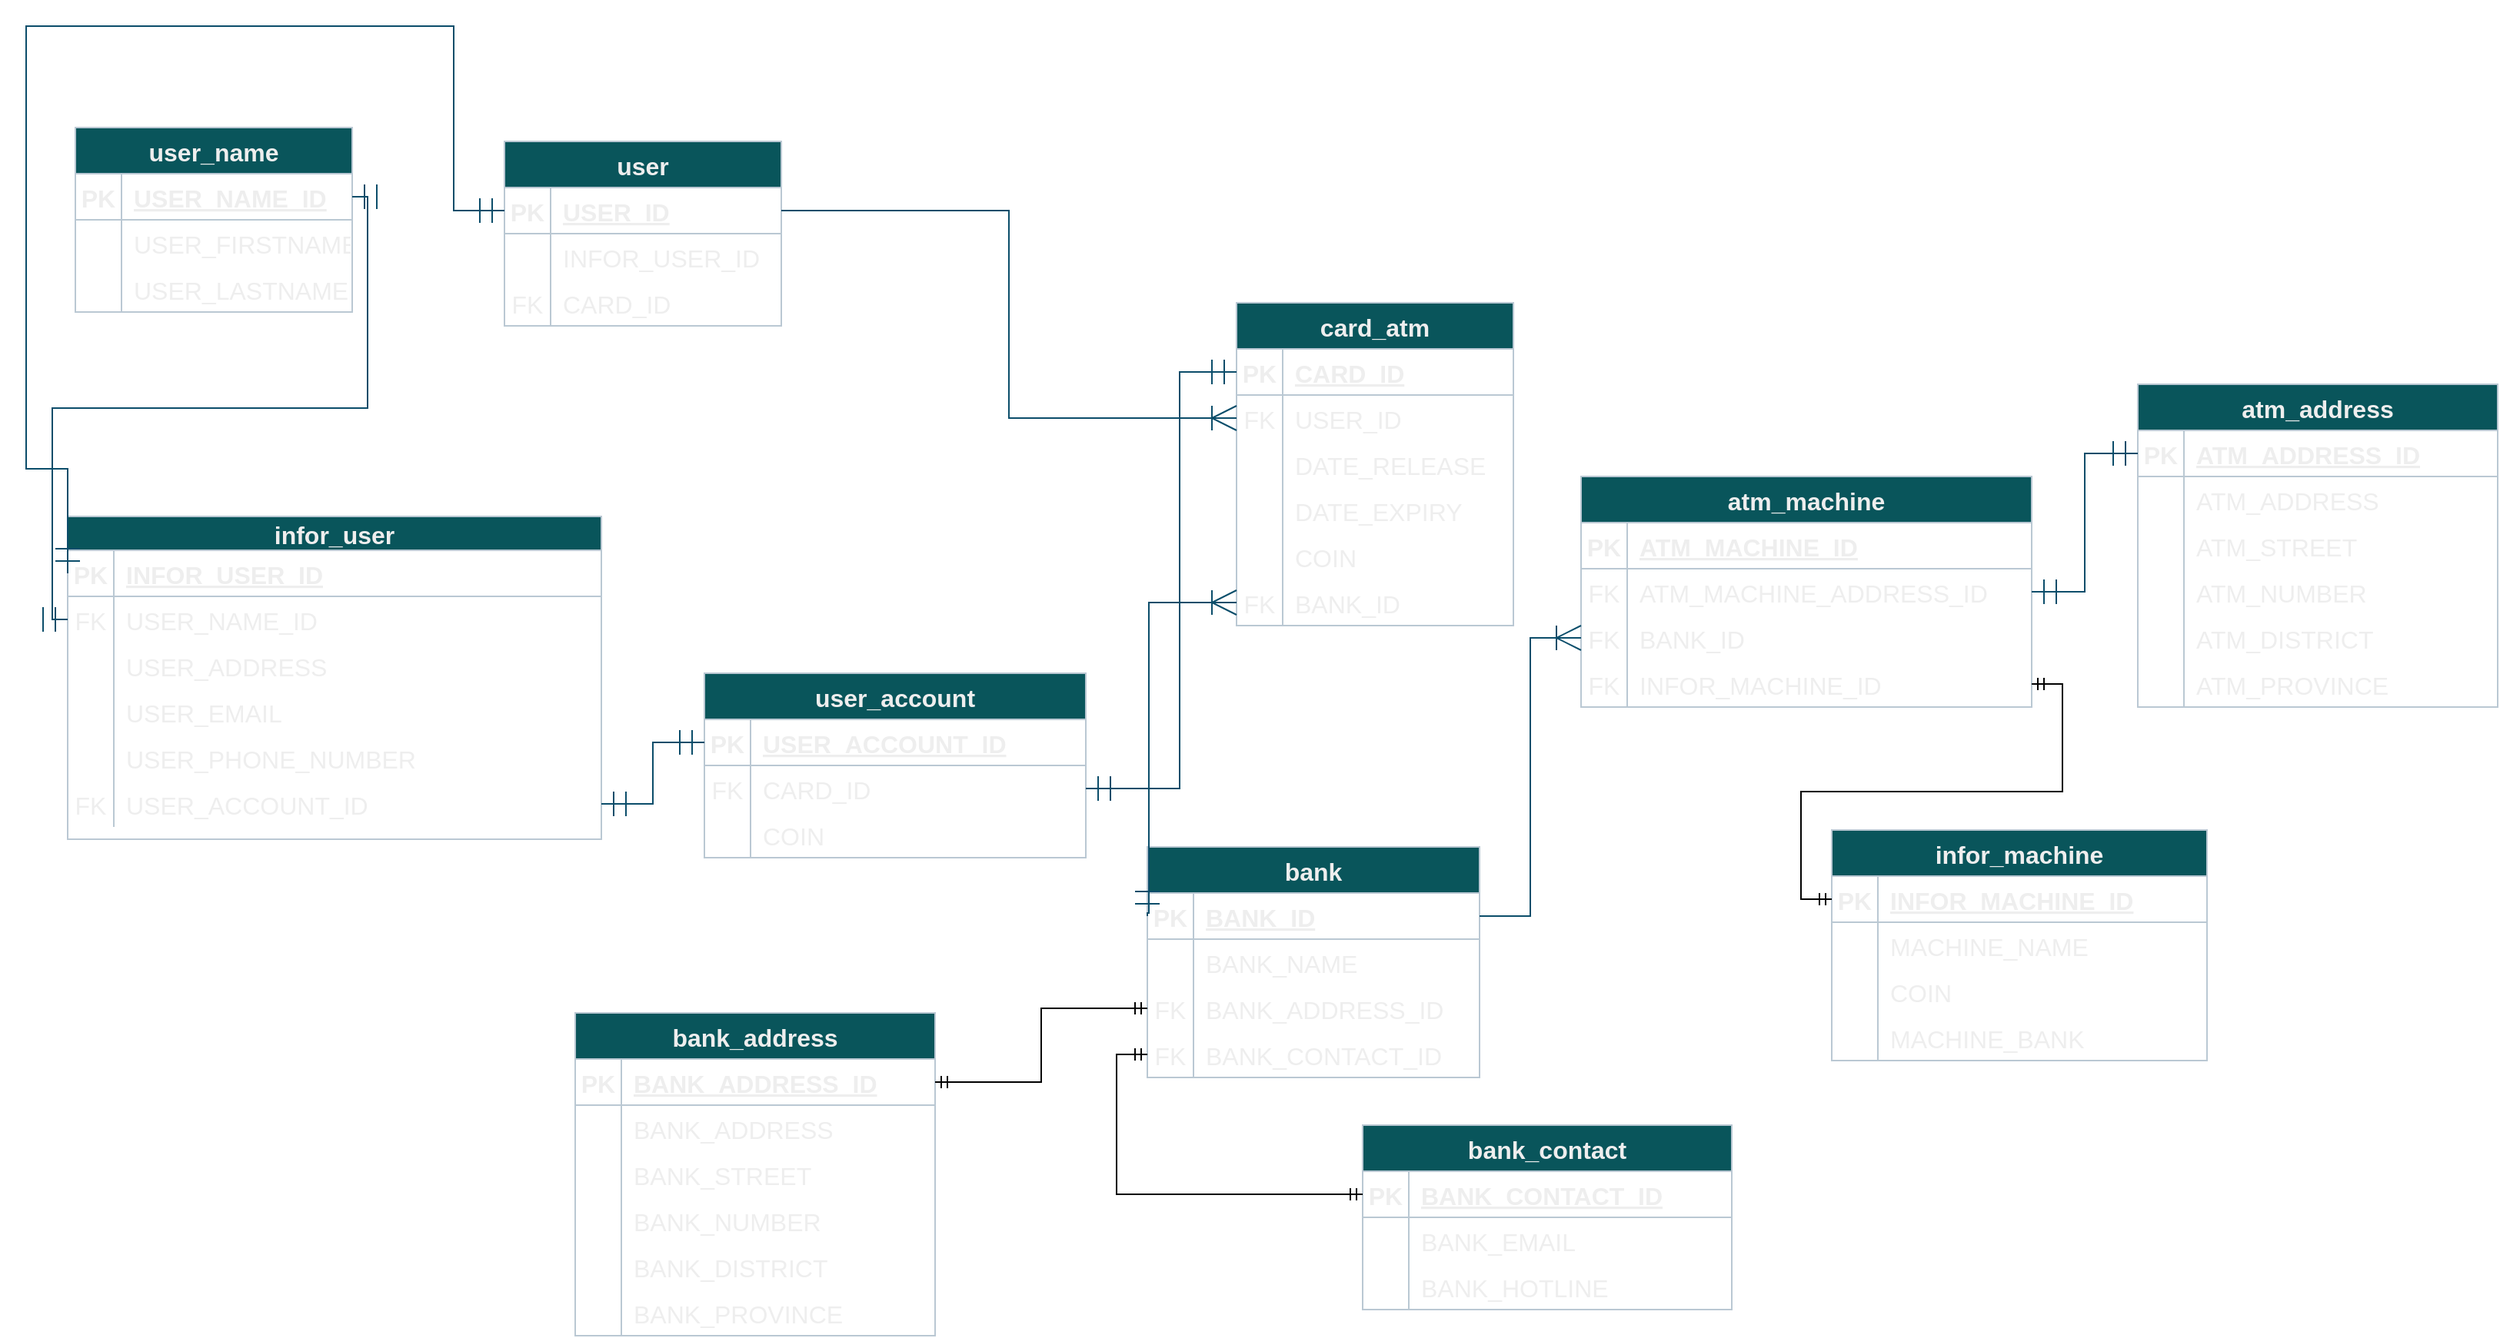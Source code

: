 <mxfile version="20.7.4" type="github">
  <diagram id="6cpznStejUpgVC8dJE-n" name="Trang-1">
    <mxGraphModel dx="1436" dy="927" grid="0" gridSize="10" guides="1" tooltips="1" connect="1" arrows="1" fold="1" page="0" pageScale="1" pageWidth="827" pageHeight="1169" math="0" shadow="0">
      <root>
        <mxCell id="0" />
        <mxCell id="1" parent="0" />
        <mxCell id="HmvhqRgsKepvLTDn4VfP-1" value="card_atm" style="shape=table;startSize=30;container=1;collapsible=1;childLayout=tableLayout;fixedRows=1;rowLines=0;fontStyle=1;align=center;resizeLast=1;strokeColor=#BAC8D3;fontSize=16;fontColor=#EEEEEE;fillColor=#09555B;" vertex="1" parent="1">
          <mxGeometry x="453" y="-170" width="180" height="210" as="geometry" />
        </mxCell>
        <mxCell id="HmvhqRgsKepvLTDn4VfP-2" value="" style="shape=tableRow;horizontal=0;startSize=0;swimlaneHead=0;swimlaneBody=0;fillColor=none;collapsible=0;dropTarget=0;points=[[0,0.5],[1,0.5]];portConstraint=eastwest;top=0;left=0;right=0;bottom=1;strokeColor=#BAC8D3;fontSize=16;fontColor=#EEEEEE;" vertex="1" parent="HmvhqRgsKepvLTDn4VfP-1">
          <mxGeometry y="30" width="180" height="30" as="geometry" />
        </mxCell>
        <mxCell id="HmvhqRgsKepvLTDn4VfP-3" value="PK" style="shape=partialRectangle;connectable=0;fillColor=none;top=0;left=0;bottom=0;right=0;fontStyle=1;overflow=hidden;strokeColor=#BAC8D3;fontSize=16;fontColor=#EEEEEE;" vertex="1" parent="HmvhqRgsKepvLTDn4VfP-2">
          <mxGeometry width="30" height="30" as="geometry">
            <mxRectangle width="30" height="30" as="alternateBounds" />
          </mxGeometry>
        </mxCell>
        <mxCell id="HmvhqRgsKepvLTDn4VfP-4" value="CARD_ID" style="shape=partialRectangle;connectable=0;fillColor=none;top=0;left=0;bottom=0;right=0;align=left;spacingLeft=6;fontStyle=5;overflow=hidden;strokeColor=#BAC8D3;fontSize=16;fontColor=#EEEEEE;" vertex="1" parent="HmvhqRgsKepvLTDn4VfP-2">
          <mxGeometry x="30" width="150" height="30" as="geometry">
            <mxRectangle width="150" height="30" as="alternateBounds" />
          </mxGeometry>
        </mxCell>
        <mxCell id="HmvhqRgsKepvLTDn4VfP-5" value="" style="shape=tableRow;horizontal=0;startSize=0;swimlaneHead=0;swimlaneBody=0;fillColor=none;collapsible=0;dropTarget=0;points=[[0,0.5],[1,0.5]];portConstraint=eastwest;top=0;left=0;right=0;bottom=0;strokeColor=#BAC8D3;fontSize=16;fontColor=#EEEEEE;" vertex="1" parent="HmvhqRgsKepvLTDn4VfP-1">
          <mxGeometry y="60" width="180" height="30" as="geometry" />
        </mxCell>
        <mxCell id="HmvhqRgsKepvLTDn4VfP-6" value="FK" style="shape=partialRectangle;connectable=0;fillColor=none;top=0;left=0;bottom=0;right=0;editable=1;overflow=hidden;strokeColor=#BAC8D3;fontSize=16;fontColor=#EEEEEE;" vertex="1" parent="HmvhqRgsKepvLTDn4VfP-5">
          <mxGeometry width="30" height="30" as="geometry">
            <mxRectangle width="30" height="30" as="alternateBounds" />
          </mxGeometry>
        </mxCell>
        <mxCell id="HmvhqRgsKepvLTDn4VfP-7" value="USER_ID" style="shape=partialRectangle;connectable=0;fillColor=none;top=0;left=0;bottom=0;right=0;align=left;spacingLeft=6;overflow=hidden;strokeColor=#BAC8D3;fontSize=16;fontColor=#EEEEEE;" vertex="1" parent="HmvhqRgsKepvLTDn4VfP-5">
          <mxGeometry x="30" width="150" height="30" as="geometry">
            <mxRectangle width="150" height="30" as="alternateBounds" />
          </mxGeometry>
        </mxCell>
        <mxCell id="HmvhqRgsKepvLTDn4VfP-8" value="" style="shape=tableRow;horizontal=0;startSize=0;swimlaneHead=0;swimlaneBody=0;fillColor=none;collapsible=0;dropTarget=0;points=[[0,0.5],[1,0.5]];portConstraint=eastwest;top=0;left=0;right=0;bottom=0;strokeColor=#BAC8D3;fontSize=16;fontColor=#EEEEEE;" vertex="1" parent="HmvhqRgsKepvLTDn4VfP-1">
          <mxGeometry y="90" width="180" height="30" as="geometry" />
        </mxCell>
        <mxCell id="HmvhqRgsKepvLTDn4VfP-9" value="" style="shape=partialRectangle;connectable=0;fillColor=none;top=0;left=0;bottom=0;right=0;editable=1;overflow=hidden;strokeColor=#BAC8D3;fontSize=16;fontColor=#EEEEEE;" vertex="1" parent="HmvhqRgsKepvLTDn4VfP-8">
          <mxGeometry width="30" height="30" as="geometry">
            <mxRectangle width="30" height="30" as="alternateBounds" />
          </mxGeometry>
        </mxCell>
        <mxCell id="HmvhqRgsKepvLTDn4VfP-10" value="DATE_RELEASE" style="shape=partialRectangle;connectable=0;fillColor=none;top=0;left=0;bottom=0;right=0;align=left;spacingLeft=6;overflow=hidden;strokeColor=#BAC8D3;fontSize=16;fontColor=#EEEEEE;" vertex="1" parent="HmvhqRgsKepvLTDn4VfP-8">
          <mxGeometry x="30" width="150" height="30" as="geometry">
            <mxRectangle width="150" height="30" as="alternateBounds" />
          </mxGeometry>
        </mxCell>
        <mxCell id="HmvhqRgsKepvLTDn4VfP-11" value="" style="shape=tableRow;horizontal=0;startSize=0;swimlaneHead=0;swimlaneBody=0;fillColor=none;collapsible=0;dropTarget=0;points=[[0,0.5],[1,0.5]];portConstraint=eastwest;top=0;left=0;right=0;bottom=0;strokeColor=#BAC8D3;fontSize=16;fontColor=#EEEEEE;" vertex="1" parent="HmvhqRgsKepvLTDn4VfP-1">
          <mxGeometry y="120" width="180" height="30" as="geometry" />
        </mxCell>
        <mxCell id="HmvhqRgsKepvLTDn4VfP-12" value="" style="shape=partialRectangle;connectable=0;fillColor=none;top=0;left=0;bottom=0;right=0;editable=1;overflow=hidden;strokeColor=#BAC8D3;fontSize=16;fontColor=#EEEEEE;" vertex="1" parent="HmvhqRgsKepvLTDn4VfP-11">
          <mxGeometry width="30" height="30" as="geometry">
            <mxRectangle width="30" height="30" as="alternateBounds" />
          </mxGeometry>
        </mxCell>
        <mxCell id="HmvhqRgsKepvLTDn4VfP-13" value="DATE_EXPIRY" style="shape=partialRectangle;connectable=0;fillColor=none;top=0;left=0;bottom=0;right=0;align=left;spacingLeft=6;overflow=hidden;strokeColor=#BAC8D3;fontSize=16;fontColor=#EEEEEE;" vertex="1" parent="HmvhqRgsKepvLTDn4VfP-11">
          <mxGeometry x="30" width="150" height="30" as="geometry">
            <mxRectangle width="150" height="30" as="alternateBounds" />
          </mxGeometry>
        </mxCell>
        <mxCell id="HmvhqRgsKepvLTDn4VfP-79" value="" style="shape=tableRow;horizontal=0;startSize=0;swimlaneHead=0;swimlaneBody=0;fillColor=none;collapsible=0;dropTarget=0;points=[[0,0.5],[1,0.5]];portConstraint=eastwest;top=0;left=0;right=0;bottom=0;strokeColor=#BAC8D3;fontSize=16;fontColor=#EEEEEE;" vertex="1" parent="HmvhqRgsKepvLTDn4VfP-1">
          <mxGeometry y="150" width="180" height="30" as="geometry" />
        </mxCell>
        <mxCell id="HmvhqRgsKepvLTDn4VfP-80" value="" style="shape=partialRectangle;connectable=0;fillColor=none;top=0;left=0;bottom=0;right=0;editable=1;overflow=hidden;strokeColor=#BAC8D3;fontSize=16;fontColor=#EEEEEE;" vertex="1" parent="HmvhqRgsKepvLTDn4VfP-79">
          <mxGeometry width="30" height="30" as="geometry">
            <mxRectangle width="30" height="30" as="alternateBounds" />
          </mxGeometry>
        </mxCell>
        <mxCell id="HmvhqRgsKepvLTDn4VfP-81" value="COIN" style="shape=partialRectangle;connectable=0;fillColor=none;top=0;left=0;bottom=0;right=0;align=left;spacingLeft=6;overflow=hidden;strokeColor=#BAC8D3;fontSize=16;fontColor=#EEEEEE;" vertex="1" parent="HmvhqRgsKepvLTDn4VfP-79">
          <mxGeometry x="30" width="150" height="30" as="geometry">
            <mxRectangle width="150" height="30" as="alternateBounds" />
          </mxGeometry>
        </mxCell>
        <mxCell id="HmvhqRgsKepvLTDn4VfP-217" value="" style="shape=tableRow;horizontal=0;startSize=0;swimlaneHead=0;swimlaneBody=0;fillColor=none;collapsible=0;dropTarget=0;points=[[0,0.5],[1,0.5]];portConstraint=eastwest;top=0;left=0;right=0;bottom=0;strokeColor=#BAC8D3;fontSize=16;fontColor=#EEEEEE;" vertex="1" parent="HmvhqRgsKepvLTDn4VfP-1">
          <mxGeometry y="180" width="180" height="30" as="geometry" />
        </mxCell>
        <mxCell id="HmvhqRgsKepvLTDn4VfP-218" value="FK" style="shape=partialRectangle;connectable=0;fillColor=none;top=0;left=0;bottom=0;right=0;editable=1;overflow=hidden;strokeColor=#BAC8D3;fontSize=16;fontColor=#EEEEEE;" vertex="1" parent="HmvhqRgsKepvLTDn4VfP-217">
          <mxGeometry width="30" height="30" as="geometry">
            <mxRectangle width="30" height="30" as="alternateBounds" />
          </mxGeometry>
        </mxCell>
        <mxCell id="HmvhqRgsKepvLTDn4VfP-219" value="BANK_ID" style="shape=partialRectangle;connectable=0;fillColor=none;top=0;left=0;bottom=0;right=0;align=left;spacingLeft=6;overflow=hidden;strokeColor=#BAC8D3;fontSize=16;fontColor=#EEEEEE;" vertex="1" parent="HmvhqRgsKepvLTDn4VfP-217">
          <mxGeometry x="30" width="150" height="30" as="geometry">
            <mxRectangle width="150" height="30" as="alternateBounds" />
          </mxGeometry>
        </mxCell>
        <mxCell id="HmvhqRgsKepvLTDn4VfP-14" value="atm_machine" style="shape=table;startSize=30;container=1;collapsible=1;childLayout=tableLayout;fixedRows=1;rowLines=0;fontStyle=1;align=center;resizeLast=1;strokeColor=#BAC8D3;fontSize=16;fontColor=#EEEEEE;fillColor=#09555B;" vertex="1" parent="1">
          <mxGeometry x="677" y="-57" width="293" height="150" as="geometry">
            <mxRectangle x="605" y="-25" width="137" height="31" as="alternateBounds" />
          </mxGeometry>
        </mxCell>
        <mxCell id="HmvhqRgsKepvLTDn4VfP-15" value="" style="shape=tableRow;horizontal=0;startSize=0;swimlaneHead=0;swimlaneBody=0;fillColor=none;collapsible=0;dropTarget=0;points=[[0,0.5],[1,0.5]];portConstraint=eastwest;top=0;left=0;right=0;bottom=1;strokeColor=#BAC8D3;fontSize=16;fontColor=#EEEEEE;" vertex="1" parent="HmvhqRgsKepvLTDn4VfP-14">
          <mxGeometry y="30" width="293" height="30" as="geometry" />
        </mxCell>
        <mxCell id="HmvhqRgsKepvLTDn4VfP-16" value="PK" style="shape=partialRectangle;connectable=0;fillColor=none;top=0;left=0;bottom=0;right=0;fontStyle=1;overflow=hidden;strokeColor=#BAC8D3;fontSize=16;fontColor=#EEEEEE;" vertex="1" parent="HmvhqRgsKepvLTDn4VfP-15">
          <mxGeometry width="30" height="30" as="geometry">
            <mxRectangle width="30" height="30" as="alternateBounds" />
          </mxGeometry>
        </mxCell>
        <mxCell id="HmvhqRgsKepvLTDn4VfP-17" value="ATM_MACHINE_ID" style="shape=partialRectangle;connectable=0;fillColor=none;top=0;left=0;bottom=0;right=0;align=left;spacingLeft=6;fontStyle=5;overflow=hidden;strokeColor=#BAC8D3;fontSize=16;fontColor=#EEEEEE;" vertex="1" parent="HmvhqRgsKepvLTDn4VfP-15">
          <mxGeometry x="30" width="263" height="30" as="geometry">
            <mxRectangle width="263" height="30" as="alternateBounds" />
          </mxGeometry>
        </mxCell>
        <mxCell id="HmvhqRgsKepvLTDn4VfP-18" value="" style="shape=tableRow;horizontal=0;startSize=0;swimlaneHead=0;swimlaneBody=0;fillColor=none;collapsible=0;dropTarget=0;points=[[0,0.5],[1,0.5]];portConstraint=eastwest;top=0;left=0;right=0;bottom=0;strokeColor=#BAC8D3;fontSize=16;fontColor=#EEEEEE;" vertex="1" parent="HmvhqRgsKepvLTDn4VfP-14">
          <mxGeometry y="60" width="293" height="30" as="geometry" />
        </mxCell>
        <mxCell id="HmvhqRgsKepvLTDn4VfP-19" value="FK" style="shape=partialRectangle;connectable=0;fillColor=none;top=0;left=0;bottom=0;right=0;editable=1;overflow=hidden;strokeColor=#BAC8D3;fontSize=16;fontColor=#EEEEEE;" vertex="1" parent="HmvhqRgsKepvLTDn4VfP-18">
          <mxGeometry width="30" height="30" as="geometry">
            <mxRectangle width="30" height="30" as="alternateBounds" />
          </mxGeometry>
        </mxCell>
        <mxCell id="HmvhqRgsKepvLTDn4VfP-20" value="ATM_MACHINE_ADDRESS_ID" style="shape=partialRectangle;connectable=0;fillColor=none;top=0;left=0;bottom=0;right=0;align=left;spacingLeft=6;overflow=hidden;strokeColor=#BAC8D3;fontSize=16;fontColor=#EEEEEE;" vertex="1" parent="HmvhqRgsKepvLTDn4VfP-18">
          <mxGeometry x="30" width="263" height="30" as="geometry">
            <mxRectangle width="263" height="30" as="alternateBounds" />
          </mxGeometry>
        </mxCell>
        <mxCell id="HmvhqRgsKepvLTDn4VfP-21" value="" style="shape=tableRow;horizontal=0;startSize=0;swimlaneHead=0;swimlaneBody=0;fillColor=none;collapsible=0;dropTarget=0;points=[[0,0.5],[1,0.5]];portConstraint=eastwest;top=0;left=0;right=0;bottom=0;strokeColor=#BAC8D3;fontSize=16;fontColor=#EEEEEE;" vertex="1" parent="HmvhqRgsKepvLTDn4VfP-14">
          <mxGeometry y="90" width="293" height="30" as="geometry" />
        </mxCell>
        <mxCell id="HmvhqRgsKepvLTDn4VfP-22" value="FK" style="shape=partialRectangle;connectable=0;fillColor=none;top=0;left=0;bottom=0;right=0;editable=1;overflow=hidden;strokeColor=#BAC8D3;fontSize=16;fontColor=#EEEEEE;" vertex="1" parent="HmvhqRgsKepvLTDn4VfP-21">
          <mxGeometry width="30" height="30" as="geometry">
            <mxRectangle width="30" height="30" as="alternateBounds" />
          </mxGeometry>
        </mxCell>
        <mxCell id="HmvhqRgsKepvLTDn4VfP-23" value="BANK_ID" style="shape=partialRectangle;connectable=0;fillColor=none;top=0;left=0;bottom=0;right=0;align=left;spacingLeft=6;overflow=hidden;strokeColor=#BAC8D3;fontSize=16;fontColor=#EEEEEE;" vertex="1" parent="HmvhqRgsKepvLTDn4VfP-21">
          <mxGeometry x="30" width="263" height="30" as="geometry">
            <mxRectangle width="263" height="30" as="alternateBounds" />
          </mxGeometry>
        </mxCell>
        <mxCell id="HmvhqRgsKepvLTDn4VfP-40" value="" style="shape=tableRow;horizontal=0;startSize=0;swimlaneHead=0;swimlaneBody=0;fillColor=none;collapsible=0;dropTarget=0;points=[[0,0.5],[1,0.5]];portConstraint=eastwest;top=0;left=0;right=0;bottom=0;strokeColor=#BAC8D3;fontSize=16;fontColor=#EEEEEE;" vertex="1" parent="HmvhqRgsKepvLTDn4VfP-14">
          <mxGeometry y="120" width="293" height="30" as="geometry" />
        </mxCell>
        <mxCell id="HmvhqRgsKepvLTDn4VfP-41" value="FK" style="shape=partialRectangle;connectable=0;fillColor=none;top=0;left=0;bottom=0;right=0;editable=1;overflow=hidden;strokeColor=#BAC8D3;fontSize=16;fontColor=#EEEEEE;" vertex="1" parent="HmvhqRgsKepvLTDn4VfP-40">
          <mxGeometry width="30" height="30" as="geometry">
            <mxRectangle width="30" height="30" as="alternateBounds" />
          </mxGeometry>
        </mxCell>
        <mxCell id="HmvhqRgsKepvLTDn4VfP-42" value="INFOR_MACHINE_ID" style="shape=partialRectangle;connectable=0;fillColor=none;top=0;left=0;bottom=0;right=0;align=left;spacingLeft=6;overflow=hidden;strokeColor=#BAC8D3;fontSize=16;fontColor=#EEEEEE;" vertex="1" parent="HmvhqRgsKepvLTDn4VfP-40">
          <mxGeometry x="30" width="263" height="30" as="geometry">
            <mxRectangle width="263" height="30" as="alternateBounds" />
          </mxGeometry>
        </mxCell>
        <mxCell id="HmvhqRgsKepvLTDn4VfP-27" value="bank" style="shape=table;startSize=30;container=1;collapsible=1;childLayout=tableLayout;fixedRows=1;rowLines=0;fontStyle=1;align=center;resizeLast=1;strokeColor=#BAC8D3;fontSize=16;fontColor=#EEEEEE;fillColor=#09555B;" vertex="1" parent="1">
          <mxGeometry x="395" y="184" width="216" height="150" as="geometry" />
        </mxCell>
        <mxCell id="HmvhqRgsKepvLTDn4VfP-28" value="" style="shape=tableRow;horizontal=0;startSize=0;swimlaneHead=0;swimlaneBody=0;fillColor=none;collapsible=0;dropTarget=0;points=[[0,0.5],[1,0.5]];portConstraint=eastwest;top=0;left=0;right=0;bottom=1;strokeColor=#BAC8D3;fontSize=16;fontColor=#EEEEEE;" vertex="1" parent="HmvhqRgsKepvLTDn4VfP-27">
          <mxGeometry y="30" width="216" height="30" as="geometry" />
        </mxCell>
        <mxCell id="HmvhqRgsKepvLTDn4VfP-29" value="PK" style="shape=partialRectangle;connectable=0;fillColor=none;top=0;left=0;bottom=0;right=0;fontStyle=1;overflow=hidden;strokeColor=#BAC8D3;fontSize=16;fontColor=#EEEEEE;" vertex="1" parent="HmvhqRgsKepvLTDn4VfP-28">
          <mxGeometry width="30" height="30" as="geometry">
            <mxRectangle width="30" height="30" as="alternateBounds" />
          </mxGeometry>
        </mxCell>
        <mxCell id="HmvhqRgsKepvLTDn4VfP-30" value="BANK_ID" style="shape=partialRectangle;connectable=0;fillColor=none;top=0;left=0;bottom=0;right=0;align=left;spacingLeft=6;fontStyle=5;overflow=hidden;strokeColor=#BAC8D3;fontSize=16;fontColor=#EEEEEE;" vertex="1" parent="HmvhqRgsKepvLTDn4VfP-28">
          <mxGeometry x="30" width="186" height="30" as="geometry">
            <mxRectangle width="186" height="30" as="alternateBounds" />
          </mxGeometry>
        </mxCell>
        <mxCell id="HmvhqRgsKepvLTDn4VfP-31" value="" style="shape=tableRow;horizontal=0;startSize=0;swimlaneHead=0;swimlaneBody=0;fillColor=none;collapsible=0;dropTarget=0;points=[[0,0.5],[1,0.5]];portConstraint=eastwest;top=0;left=0;right=0;bottom=0;strokeColor=#BAC8D3;fontSize=16;fontColor=#EEEEEE;" vertex="1" parent="HmvhqRgsKepvLTDn4VfP-27">
          <mxGeometry y="60" width="216" height="30" as="geometry" />
        </mxCell>
        <mxCell id="HmvhqRgsKepvLTDn4VfP-32" value="" style="shape=partialRectangle;connectable=0;fillColor=none;top=0;left=0;bottom=0;right=0;editable=1;overflow=hidden;strokeColor=#BAC8D3;fontSize=16;fontColor=#EEEEEE;" vertex="1" parent="HmvhqRgsKepvLTDn4VfP-31">
          <mxGeometry width="30" height="30" as="geometry">
            <mxRectangle width="30" height="30" as="alternateBounds" />
          </mxGeometry>
        </mxCell>
        <mxCell id="HmvhqRgsKepvLTDn4VfP-33" value="BANK_NAME" style="shape=partialRectangle;connectable=0;fillColor=none;top=0;left=0;bottom=0;right=0;align=left;spacingLeft=6;overflow=hidden;strokeColor=#BAC8D3;fontSize=16;fontColor=#EEEEEE;" vertex="1" parent="HmvhqRgsKepvLTDn4VfP-31">
          <mxGeometry x="30" width="186" height="30" as="geometry">
            <mxRectangle width="186" height="30" as="alternateBounds" />
          </mxGeometry>
        </mxCell>
        <mxCell id="HmvhqRgsKepvLTDn4VfP-34" value="" style="shape=tableRow;horizontal=0;startSize=0;swimlaneHead=0;swimlaneBody=0;fillColor=none;collapsible=0;dropTarget=0;points=[[0,0.5],[1,0.5]];portConstraint=eastwest;top=0;left=0;right=0;bottom=0;strokeColor=#BAC8D3;fontSize=16;fontColor=#EEEEEE;" vertex="1" parent="HmvhqRgsKepvLTDn4VfP-27">
          <mxGeometry y="90" width="216" height="30" as="geometry" />
        </mxCell>
        <mxCell id="HmvhqRgsKepvLTDn4VfP-35" value="FK" style="shape=partialRectangle;connectable=0;fillColor=none;top=0;left=0;bottom=0;right=0;editable=1;overflow=hidden;strokeColor=#BAC8D3;fontSize=16;fontColor=#EEEEEE;" vertex="1" parent="HmvhqRgsKepvLTDn4VfP-34">
          <mxGeometry width="30" height="30" as="geometry">
            <mxRectangle width="30" height="30" as="alternateBounds" />
          </mxGeometry>
        </mxCell>
        <mxCell id="HmvhqRgsKepvLTDn4VfP-36" value="BANK_ADDRESS_ID" style="shape=partialRectangle;connectable=0;fillColor=none;top=0;left=0;bottom=0;right=0;align=left;spacingLeft=6;overflow=hidden;strokeColor=#BAC8D3;fontSize=16;fontColor=#EEEEEE;" vertex="1" parent="HmvhqRgsKepvLTDn4VfP-34">
          <mxGeometry x="30" width="186" height="30" as="geometry">
            <mxRectangle width="186" height="30" as="alternateBounds" />
          </mxGeometry>
        </mxCell>
        <mxCell id="HmvhqRgsKepvLTDn4VfP-37" value="" style="shape=tableRow;horizontal=0;startSize=0;swimlaneHead=0;swimlaneBody=0;fillColor=none;collapsible=0;dropTarget=0;points=[[0,0.5],[1,0.5]];portConstraint=eastwest;top=0;left=0;right=0;bottom=0;strokeColor=#BAC8D3;fontSize=16;fontColor=#EEEEEE;" vertex="1" parent="HmvhqRgsKepvLTDn4VfP-27">
          <mxGeometry y="120" width="216" height="30" as="geometry" />
        </mxCell>
        <mxCell id="HmvhqRgsKepvLTDn4VfP-38" value="FK" style="shape=partialRectangle;connectable=0;fillColor=none;top=0;left=0;bottom=0;right=0;editable=1;overflow=hidden;strokeColor=#BAC8D3;fontSize=16;fontColor=#EEEEEE;" vertex="1" parent="HmvhqRgsKepvLTDn4VfP-37">
          <mxGeometry width="30" height="30" as="geometry">
            <mxRectangle width="30" height="30" as="alternateBounds" />
          </mxGeometry>
        </mxCell>
        <mxCell id="HmvhqRgsKepvLTDn4VfP-39" value="BANK_CONTACT_ID" style="shape=partialRectangle;connectable=0;fillColor=none;top=0;left=0;bottom=0;right=0;align=left;spacingLeft=6;overflow=hidden;strokeColor=#BAC8D3;fontSize=16;fontColor=#EEEEEE;" vertex="1" parent="HmvhqRgsKepvLTDn4VfP-37">
          <mxGeometry x="30" width="186" height="30" as="geometry">
            <mxRectangle width="186" height="30" as="alternateBounds" />
          </mxGeometry>
        </mxCell>
        <mxCell id="HmvhqRgsKepvLTDn4VfP-43" value="user" style="shape=table;startSize=30;container=1;collapsible=1;childLayout=tableLayout;fixedRows=1;rowLines=0;fontStyle=1;align=center;resizeLast=1;strokeColor=#BAC8D3;fontSize=16;fontColor=#EEEEEE;fillColor=#09555B;" vertex="1" parent="1">
          <mxGeometry x="-23" y="-275" width="180" height="120" as="geometry" />
        </mxCell>
        <mxCell id="HmvhqRgsKepvLTDn4VfP-44" value="" style="shape=tableRow;horizontal=0;startSize=0;swimlaneHead=0;swimlaneBody=0;fillColor=none;collapsible=0;dropTarget=0;points=[[0,0.5],[1,0.5]];portConstraint=eastwest;top=0;left=0;right=0;bottom=1;strokeColor=#BAC8D3;fontSize=16;fontColor=#EEEEEE;" vertex="1" parent="HmvhqRgsKepvLTDn4VfP-43">
          <mxGeometry y="30" width="180" height="30" as="geometry" />
        </mxCell>
        <mxCell id="HmvhqRgsKepvLTDn4VfP-45" value="PK" style="shape=partialRectangle;connectable=0;fillColor=none;top=0;left=0;bottom=0;right=0;fontStyle=1;overflow=hidden;strokeColor=#BAC8D3;fontSize=16;fontColor=#EEEEEE;" vertex="1" parent="HmvhqRgsKepvLTDn4VfP-44">
          <mxGeometry width="30" height="30" as="geometry">
            <mxRectangle width="30" height="30" as="alternateBounds" />
          </mxGeometry>
        </mxCell>
        <mxCell id="HmvhqRgsKepvLTDn4VfP-46" value="USER_ID" style="shape=partialRectangle;connectable=0;fillColor=none;top=0;left=0;bottom=0;right=0;align=left;spacingLeft=6;fontStyle=5;overflow=hidden;strokeColor=#BAC8D3;fontSize=16;fontColor=#EEEEEE;" vertex="1" parent="HmvhqRgsKepvLTDn4VfP-44">
          <mxGeometry x="30" width="150" height="30" as="geometry">
            <mxRectangle width="150" height="30" as="alternateBounds" />
          </mxGeometry>
        </mxCell>
        <mxCell id="HmvhqRgsKepvLTDn4VfP-47" value="" style="shape=tableRow;horizontal=0;startSize=0;swimlaneHead=0;swimlaneBody=0;fillColor=none;collapsible=0;dropTarget=0;points=[[0,0.5],[1,0.5]];portConstraint=eastwest;top=0;left=0;right=0;bottom=0;strokeColor=#BAC8D3;fontSize=16;fontColor=#EEEEEE;" vertex="1" parent="HmvhqRgsKepvLTDn4VfP-43">
          <mxGeometry y="60" width="180" height="30" as="geometry" />
        </mxCell>
        <mxCell id="HmvhqRgsKepvLTDn4VfP-48" value="" style="shape=partialRectangle;connectable=0;fillColor=none;top=0;left=0;bottom=0;right=0;editable=1;overflow=hidden;strokeColor=#BAC8D3;fontSize=16;fontColor=#EEEEEE;" vertex="1" parent="HmvhqRgsKepvLTDn4VfP-47">
          <mxGeometry width="30" height="30" as="geometry">
            <mxRectangle width="30" height="30" as="alternateBounds" />
          </mxGeometry>
        </mxCell>
        <mxCell id="HmvhqRgsKepvLTDn4VfP-49" value="INFOR_USER_ID" style="shape=partialRectangle;connectable=0;fillColor=none;top=0;left=0;bottom=0;right=0;align=left;spacingLeft=6;overflow=hidden;strokeColor=#BAC8D3;fontSize=16;fontColor=#EEEEEE;" vertex="1" parent="HmvhqRgsKepvLTDn4VfP-47">
          <mxGeometry x="30" width="150" height="30" as="geometry">
            <mxRectangle width="150" height="30" as="alternateBounds" />
          </mxGeometry>
        </mxCell>
        <mxCell id="HmvhqRgsKepvLTDn4VfP-50" value="" style="shape=tableRow;horizontal=0;startSize=0;swimlaneHead=0;swimlaneBody=0;fillColor=none;collapsible=0;dropTarget=0;points=[[0,0.5],[1,0.5]];portConstraint=eastwest;top=0;left=0;right=0;bottom=0;strokeColor=#BAC8D3;fontSize=16;fontColor=#EEEEEE;" vertex="1" parent="HmvhqRgsKepvLTDn4VfP-43">
          <mxGeometry y="90" width="180" height="30" as="geometry" />
        </mxCell>
        <mxCell id="HmvhqRgsKepvLTDn4VfP-51" value="FK" style="shape=partialRectangle;connectable=0;fillColor=none;top=0;left=0;bottom=0;right=0;editable=1;overflow=hidden;strokeColor=#BAC8D3;fontSize=16;fontColor=#EEEEEE;" vertex="1" parent="HmvhqRgsKepvLTDn4VfP-50">
          <mxGeometry width="30" height="30" as="geometry">
            <mxRectangle width="30" height="30" as="alternateBounds" />
          </mxGeometry>
        </mxCell>
        <mxCell id="HmvhqRgsKepvLTDn4VfP-52" value="CARD_ID" style="shape=partialRectangle;connectable=0;fillColor=none;top=0;left=0;bottom=0;right=0;align=left;spacingLeft=6;overflow=hidden;strokeColor=#BAC8D3;fontSize=16;fontColor=#EEEEEE;" vertex="1" parent="HmvhqRgsKepvLTDn4VfP-50">
          <mxGeometry x="30" width="150" height="30" as="geometry">
            <mxRectangle width="150" height="30" as="alternateBounds" />
          </mxGeometry>
        </mxCell>
        <mxCell id="HmvhqRgsKepvLTDn4VfP-60" value="infor_user" style="shape=table;startSize=22;container=1;collapsible=1;childLayout=tableLayout;fixedRows=1;rowLines=0;fontStyle=1;align=center;resizeLast=1;strokeColor=#BAC8D3;fontSize=16;fontColor=#EEEEEE;fillColor=#09555B;" vertex="1" parent="1">
          <mxGeometry x="-307" y="-31" width="347" height="210" as="geometry" />
        </mxCell>
        <mxCell id="HmvhqRgsKepvLTDn4VfP-61" value="" style="shape=tableRow;horizontal=0;startSize=0;swimlaneHead=0;swimlaneBody=0;fillColor=none;collapsible=0;dropTarget=0;points=[[0,0.5],[1,0.5]];portConstraint=eastwest;top=0;left=0;right=0;bottom=1;strokeColor=#BAC8D3;fontSize=16;fontColor=#EEEEEE;" vertex="1" parent="HmvhqRgsKepvLTDn4VfP-60">
          <mxGeometry y="22" width="347" height="30" as="geometry" />
        </mxCell>
        <mxCell id="HmvhqRgsKepvLTDn4VfP-62" value="PK" style="shape=partialRectangle;connectable=0;fillColor=none;top=0;left=0;bottom=0;right=0;fontStyle=1;overflow=hidden;strokeColor=#BAC8D3;fontSize=16;fontColor=#EEEEEE;" vertex="1" parent="HmvhqRgsKepvLTDn4VfP-61">
          <mxGeometry width="30" height="30" as="geometry">
            <mxRectangle width="30" height="30" as="alternateBounds" />
          </mxGeometry>
        </mxCell>
        <mxCell id="HmvhqRgsKepvLTDn4VfP-63" value="INFOR_USER_ID" style="shape=partialRectangle;connectable=0;fillColor=none;top=0;left=0;bottom=0;right=0;align=left;spacingLeft=6;fontStyle=5;overflow=hidden;strokeColor=#BAC8D3;fontSize=16;fontColor=#EEEEEE;" vertex="1" parent="HmvhqRgsKepvLTDn4VfP-61">
          <mxGeometry x="30" width="317" height="30" as="geometry">
            <mxRectangle width="317" height="30" as="alternateBounds" />
          </mxGeometry>
        </mxCell>
        <mxCell id="HmvhqRgsKepvLTDn4VfP-64" value="" style="shape=tableRow;horizontal=0;startSize=0;swimlaneHead=0;swimlaneBody=0;fillColor=none;collapsible=0;dropTarget=0;points=[[0,0.5],[1,0.5]];portConstraint=eastwest;top=0;left=0;right=0;bottom=0;strokeColor=#BAC8D3;fontSize=16;fontColor=#EEEEEE;" vertex="1" parent="HmvhqRgsKepvLTDn4VfP-60">
          <mxGeometry y="52" width="347" height="30" as="geometry" />
        </mxCell>
        <mxCell id="HmvhqRgsKepvLTDn4VfP-65" value="FK" style="shape=partialRectangle;connectable=0;fillColor=none;top=0;left=0;bottom=0;right=0;editable=1;overflow=hidden;strokeColor=#BAC8D3;fontSize=16;fontColor=#EEEEEE;" vertex="1" parent="HmvhqRgsKepvLTDn4VfP-64">
          <mxGeometry width="30" height="30" as="geometry">
            <mxRectangle width="30" height="30" as="alternateBounds" />
          </mxGeometry>
        </mxCell>
        <mxCell id="HmvhqRgsKepvLTDn4VfP-66" value="USER_NAME_ID" style="shape=partialRectangle;connectable=0;fillColor=none;top=0;left=0;bottom=0;right=0;align=left;spacingLeft=6;overflow=hidden;strokeColor=#BAC8D3;fontSize=16;fontColor=#EEEEEE;" vertex="1" parent="HmvhqRgsKepvLTDn4VfP-64">
          <mxGeometry x="30" width="317" height="30" as="geometry">
            <mxRectangle width="317" height="30" as="alternateBounds" />
          </mxGeometry>
        </mxCell>
        <mxCell id="HmvhqRgsKepvLTDn4VfP-67" value="" style="shape=tableRow;horizontal=0;startSize=0;swimlaneHead=0;swimlaneBody=0;fillColor=none;collapsible=0;dropTarget=0;points=[[0,0.5],[1,0.5]];portConstraint=eastwest;top=0;left=0;right=0;bottom=0;strokeColor=#BAC8D3;fontSize=16;fontColor=#EEEEEE;" vertex="1" parent="HmvhqRgsKepvLTDn4VfP-60">
          <mxGeometry y="82" width="347" height="30" as="geometry" />
        </mxCell>
        <mxCell id="HmvhqRgsKepvLTDn4VfP-68" value="" style="shape=partialRectangle;connectable=0;fillColor=none;top=0;left=0;bottom=0;right=0;editable=1;overflow=hidden;strokeColor=#BAC8D3;fontSize=16;fontColor=#EEEEEE;" vertex="1" parent="HmvhqRgsKepvLTDn4VfP-67">
          <mxGeometry width="30" height="30" as="geometry">
            <mxRectangle width="30" height="30" as="alternateBounds" />
          </mxGeometry>
        </mxCell>
        <mxCell id="HmvhqRgsKepvLTDn4VfP-69" value="USER_ADDRESS" style="shape=partialRectangle;connectable=0;fillColor=none;top=0;left=0;bottom=0;right=0;align=left;spacingLeft=6;overflow=hidden;strokeColor=#BAC8D3;fontSize=16;fontColor=#EEEEEE;" vertex="1" parent="HmvhqRgsKepvLTDn4VfP-67">
          <mxGeometry x="30" width="317" height="30" as="geometry">
            <mxRectangle width="317" height="30" as="alternateBounds" />
          </mxGeometry>
        </mxCell>
        <mxCell id="HmvhqRgsKepvLTDn4VfP-70" value="" style="shape=tableRow;horizontal=0;startSize=0;swimlaneHead=0;swimlaneBody=0;fillColor=none;collapsible=0;dropTarget=0;points=[[0,0.5],[1,0.5]];portConstraint=eastwest;top=0;left=0;right=0;bottom=0;strokeColor=#BAC8D3;fontSize=16;fontColor=#EEEEEE;" vertex="1" parent="HmvhqRgsKepvLTDn4VfP-60">
          <mxGeometry y="112" width="347" height="30" as="geometry" />
        </mxCell>
        <mxCell id="HmvhqRgsKepvLTDn4VfP-71" value="" style="shape=partialRectangle;connectable=0;fillColor=none;top=0;left=0;bottom=0;right=0;editable=1;overflow=hidden;strokeColor=#BAC8D3;fontSize=16;fontColor=#EEEEEE;" vertex="1" parent="HmvhqRgsKepvLTDn4VfP-70">
          <mxGeometry width="30" height="30" as="geometry">
            <mxRectangle width="30" height="30" as="alternateBounds" />
          </mxGeometry>
        </mxCell>
        <mxCell id="HmvhqRgsKepvLTDn4VfP-72" value="USER_EMAIL" style="shape=partialRectangle;connectable=0;fillColor=none;top=0;left=0;bottom=0;right=0;align=left;spacingLeft=6;overflow=hidden;strokeColor=#BAC8D3;fontSize=16;fontColor=#EEEEEE;" vertex="1" parent="HmvhqRgsKepvLTDn4VfP-70">
          <mxGeometry x="30" width="317" height="30" as="geometry">
            <mxRectangle width="317" height="30" as="alternateBounds" />
          </mxGeometry>
        </mxCell>
        <mxCell id="HmvhqRgsKepvLTDn4VfP-73" value="" style="shape=tableRow;horizontal=0;startSize=0;swimlaneHead=0;swimlaneBody=0;fillColor=none;collapsible=0;dropTarget=0;points=[[0,0.5],[1,0.5]];portConstraint=eastwest;top=0;left=0;right=0;bottom=0;strokeColor=#BAC8D3;fontSize=16;fontColor=#EEEEEE;" vertex="1" parent="HmvhqRgsKepvLTDn4VfP-60">
          <mxGeometry y="142" width="347" height="30" as="geometry" />
        </mxCell>
        <mxCell id="HmvhqRgsKepvLTDn4VfP-74" value="" style="shape=partialRectangle;connectable=0;fillColor=none;top=0;left=0;bottom=0;right=0;editable=1;overflow=hidden;strokeColor=#BAC8D3;fontSize=16;fontColor=#EEEEEE;" vertex="1" parent="HmvhqRgsKepvLTDn4VfP-73">
          <mxGeometry width="30" height="30" as="geometry">
            <mxRectangle width="30" height="30" as="alternateBounds" />
          </mxGeometry>
        </mxCell>
        <mxCell id="HmvhqRgsKepvLTDn4VfP-75" value="USER_PHONE_NUMBER" style="shape=partialRectangle;connectable=0;fillColor=none;top=0;left=0;bottom=0;right=0;align=left;spacingLeft=6;overflow=hidden;strokeColor=#BAC8D3;fontSize=16;fontColor=#EEEEEE;" vertex="1" parent="HmvhqRgsKepvLTDn4VfP-73">
          <mxGeometry x="30" width="317" height="30" as="geometry">
            <mxRectangle width="317" height="30" as="alternateBounds" />
          </mxGeometry>
        </mxCell>
        <mxCell id="HmvhqRgsKepvLTDn4VfP-76" value="" style="shape=tableRow;horizontal=0;startSize=0;swimlaneHead=0;swimlaneBody=0;fillColor=none;collapsible=0;dropTarget=0;points=[[0,0.5],[1,0.5]];portConstraint=eastwest;top=0;left=0;right=0;bottom=0;strokeColor=#BAC8D3;fontSize=16;fontColor=#EEEEEE;" vertex="1" parent="HmvhqRgsKepvLTDn4VfP-60">
          <mxGeometry y="172" width="347" height="30" as="geometry" />
        </mxCell>
        <mxCell id="HmvhqRgsKepvLTDn4VfP-77" value="FK" style="shape=partialRectangle;connectable=0;fillColor=none;top=0;left=0;bottom=0;right=0;editable=1;overflow=hidden;strokeColor=#BAC8D3;fontSize=16;fontColor=#EEEEEE;" vertex="1" parent="HmvhqRgsKepvLTDn4VfP-76">
          <mxGeometry width="30" height="30" as="geometry">
            <mxRectangle width="30" height="30" as="alternateBounds" />
          </mxGeometry>
        </mxCell>
        <mxCell id="HmvhqRgsKepvLTDn4VfP-78" value="USER_ACCOUNT_ID" style="shape=partialRectangle;connectable=0;fillColor=none;top=0;left=0;bottom=0;right=0;align=left;spacingLeft=6;overflow=hidden;strokeColor=#BAC8D3;fontSize=16;fontColor=#EEEEEE;" vertex="1" parent="HmvhqRgsKepvLTDn4VfP-76">
          <mxGeometry x="30" width="317" height="30" as="geometry">
            <mxRectangle width="317" height="30" as="alternateBounds" />
          </mxGeometry>
        </mxCell>
        <mxCell id="HmvhqRgsKepvLTDn4VfP-82" value="user_name" style="shape=table;startSize=30;container=1;collapsible=1;childLayout=tableLayout;fixedRows=1;rowLines=0;fontStyle=1;align=center;resizeLast=1;strokeColor=#BAC8D3;fontSize=16;fontColor=#EEEEEE;fillColor=#09555B;" vertex="1" parent="1">
          <mxGeometry x="-302" y="-284" width="180" height="120" as="geometry" />
        </mxCell>
        <mxCell id="HmvhqRgsKepvLTDn4VfP-83" value="" style="shape=tableRow;horizontal=0;startSize=0;swimlaneHead=0;swimlaneBody=0;fillColor=none;collapsible=0;dropTarget=0;points=[[0,0.5],[1,0.5]];portConstraint=eastwest;top=0;left=0;right=0;bottom=1;strokeColor=#BAC8D3;fontSize=16;fontColor=#EEEEEE;" vertex="1" parent="HmvhqRgsKepvLTDn4VfP-82">
          <mxGeometry y="30" width="180" height="30" as="geometry" />
        </mxCell>
        <mxCell id="HmvhqRgsKepvLTDn4VfP-84" value="PK" style="shape=partialRectangle;connectable=0;fillColor=none;top=0;left=0;bottom=0;right=0;fontStyle=1;overflow=hidden;strokeColor=#BAC8D3;fontSize=16;fontColor=#EEEEEE;" vertex="1" parent="HmvhqRgsKepvLTDn4VfP-83">
          <mxGeometry width="30" height="30" as="geometry">
            <mxRectangle width="30" height="30" as="alternateBounds" />
          </mxGeometry>
        </mxCell>
        <mxCell id="HmvhqRgsKepvLTDn4VfP-85" value="USER_NAME_ID" style="shape=partialRectangle;connectable=0;fillColor=none;top=0;left=0;bottom=0;right=0;align=left;spacingLeft=6;fontStyle=5;overflow=hidden;strokeColor=#BAC8D3;fontSize=16;fontColor=#EEEEEE;" vertex="1" parent="HmvhqRgsKepvLTDn4VfP-83">
          <mxGeometry x="30" width="150" height="30" as="geometry">
            <mxRectangle width="150" height="30" as="alternateBounds" />
          </mxGeometry>
        </mxCell>
        <mxCell id="HmvhqRgsKepvLTDn4VfP-89" value="" style="shape=tableRow;horizontal=0;startSize=0;swimlaneHead=0;swimlaneBody=0;fillColor=none;collapsible=0;dropTarget=0;points=[[0,0.5],[1,0.5]];portConstraint=eastwest;top=0;left=0;right=0;bottom=0;strokeColor=#BAC8D3;fontSize=16;fontColor=#EEEEEE;" vertex="1" parent="HmvhqRgsKepvLTDn4VfP-82">
          <mxGeometry y="60" width="180" height="30" as="geometry" />
        </mxCell>
        <mxCell id="HmvhqRgsKepvLTDn4VfP-90" value="" style="shape=partialRectangle;connectable=0;fillColor=none;top=0;left=0;bottom=0;right=0;editable=1;overflow=hidden;strokeColor=#BAC8D3;fontSize=16;fontColor=#EEEEEE;" vertex="1" parent="HmvhqRgsKepvLTDn4VfP-89">
          <mxGeometry width="30" height="30" as="geometry">
            <mxRectangle width="30" height="30" as="alternateBounds" />
          </mxGeometry>
        </mxCell>
        <mxCell id="HmvhqRgsKepvLTDn4VfP-91" value="USER_FIRSTNAME" style="shape=partialRectangle;connectable=0;fillColor=none;top=0;left=0;bottom=0;right=0;align=left;spacingLeft=6;overflow=hidden;strokeColor=#BAC8D3;fontSize=16;fontColor=#EEEEEE;" vertex="1" parent="HmvhqRgsKepvLTDn4VfP-89">
          <mxGeometry x="30" width="150" height="30" as="geometry">
            <mxRectangle width="150" height="30" as="alternateBounds" />
          </mxGeometry>
        </mxCell>
        <mxCell id="HmvhqRgsKepvLTDn4VfP-92" value="" style="shape=tableRow;horizontal=0;startSize=0;swimlaneHead=0;swimlaneBody=0;fillColor=none;collapsible=0;dropTarget=0;points=[[0,0.5],[1,0.5]];portConstraint=eastwest;top=0;left=0;right=0;bottom=0;strokeColor=#BAC8D3;fontSize=16;fontColor=#EEEEEE;" vertex="1" parent="HmvhqRgsKepvLTDn4VfP-82">
          <mxGeometry y="90" width="180" height="30" as="geometry" />
        </mxCell>
        <mxCell id="HmvhqRgsKepvLTDn4VfP-93" value="" style="shape=partialRectangle;connectable=0;fillColor=none;top=0;left=0;bottom=0;right=0;editable=1;overflow=hidden;strokeColor=#BAC8D3;fontSize=16;fontColor=#EEEEEE;" vertex="1" parent="HmvhqRgsKepvLTDn4VfP-92">
          <mxGeometry width="30" height="30" as="geometry">
            <mxRectangle width="30" height="30" as="alternateBounds" />
          </mxGeometry>
        </mxCell>
        <mxCell id="HmvhqRgsKepvLTDn4VfP-94" value="USER_LASTNAME" style="shape=partialRectangle;connectable=0;fillColor=none;top=0;left=0;bottom=0;right=0;align=left;spacingLeft=6;overflow=hidden;strokeColor=#BAC8D3;fontSize=16;fontColor=#EEEEEE;" vertex="1" parent="HmvhqRgsKepvLTDn4VfP-92">
          <mxGeometry x="30" width="150" height="30" as="geometry">
            <mxRectangle width="150" height="30" as="alternateBounds" />
          </mxGeometry>
        </mxCell>
        <mxCell id="HmvhqRgsKepvLTDn4VfP-109" value="infor_machine" style="shape=table;startSize=30;container=1;collapsible=1;childLayout=tableLayout;fixedRows=1;rowLines=0;fontStyle=1;align=center;resizeLast=1;strokeColor=#BAC8D3;fontSize=16;fontColor=#EEEEEE;fillColor=#09555B;" vertex="1" parent="1">
          <mxGeometry x="840" y="173" width="244" height="150" as="geometry" />
        </mxCell>
        <mxCell id="HmvhqRgsKepvLTDn4VfP-110" value="" style="shape=tableRow;horizontal=0;startSize=0;swimlaneHead=0;swimlaneBody=0;fillColor=none;collapsible=0;dropTarget=0;points=[[0,0.5],[1,0.5]];portConstraint=eastwest;top=0;left=0;right=0;bottom=1;strokeColor=#BAC8D3;fontSize=16;fontColor=#EEEEEE;" vertex="1" parent="HmvhqRgsKepvLTDn4VfP-109">
          <mxGeometry y="30" width="244" height="30" as="geometry" />
        </mxCell>
        <mxCell id="HmvhqRgsKepvLTDn4VfP-111" value="PK" style="shape=partialRectangle;connectable=0;fillColor=none;top=0;left=0;bottom=0;right=0;fontStyle=1;overflow=hidden;strokeColor=#BAC8D3;fontSize=16;fontColor=#EEEEEE;" vertex="1" parent="HmvhqRgsKepvLTDn4VfP-110">
          <mxGeometry width="30" height="30" as="geometry">
            <mxRectangle width="30" height="30" as="alternateBounds" />
          </mxGeometry>
        </mxCell>
        <mxCell id="HmvhqRgsKepvLTDn4VfP-112" value="INFOR_MACHINE_ID" style="shape=partialRectangle;connectable=0;fillColor=none;top=0;left=0;bottom=0;right=0;align=left;spacingLeft=6;fontStyle=5;overflow=hidden;strokeColor=#BAC8D3;fontSize=16;fontColor=#EEEEEE;" vertex="1" parent="HmvhqRgsKepvLTDn4VfP-110">
          <mxGeometry x="30" width="214" height="30" as="geometry">
            <mxRectangle width="214" height="30" as="alternateBounds" />
          </mxGeometry>
        </mxCell>
        <mxCell id="HmvhqRgsKepvLTDn4VfP-113" value="" style="shape=tableRow;horizontal=0;startSize=0;swimlaneHead=0;swimlaneBody=0;fillColor=none;collapsible=0;dropTarget=0;points=[[0,0.5],[1,0.5]];portConstraint=eastwest;top=0;left=0;right=0;bottom=0;strokeColor=#BAC8D3;fontSize=16;fontColor=#EEEEEE;" vertex="1" parent="HmvhqRgsKepvLTDn4VfP-109">
          <mxGeometry y="60" width="244" height="30" as="geometry" />
        </mxCell>
        <mxCell id="HmvhqRgsKepvLTDn4VfP-114" value="" style="shape=partialRectangle;connectable=0;fillColor=none;top=0;left=0;bottom=0;right=0;editable=1;overflow=hidden;strokeColor=#BAC8D3;fontSize=16;fontColor=#EEEEEE;" vertex="1" parent="HmvhqRgsKepvLTDn4VfP-113">
          <mxGeometry width="30" height="30" as="geometry">
            <mxRectangle width="30" height="30" as="alternateBounds" />
          </mxGeometry>
        </mxCell>
        <mxCell id="HmvhqRgsKepvLTDn4VfP-115" value="MACHINE_NAME" style="shape=partialRectangle;connectable=0;fillColor=none;top=0;left=0;bottom=0;right=0;align=left;spacingLeft=6;overflow=hidden;strokeColor=#BAC8D3;fontSize=16;fontColor=#EEEEEE;" vertex="1" parent="HmvhqRgsKepvLTDn4VfP-113">
          <mxGeometry x="30" width="214" height="30" as="geometry">
            <mxRectangle width="214" height="30" as="alternateBounds" />
          </mxGeometry>
        </mxCell>
        <mxCell id="HmvhqRgsKepvLTDn4VfP-116" value="" style="shape=tableRow;horizontal=0;startSize=0;swimlaneHead=0;swimlaneBody=0;fillColor=none;collapsible=0;dropTarget=0;points=[[0,0.5],[1,0.5]];portConstraint=eastwest;top=0;left=0;right=0;bottom=0;strokeColor=#BAC8D3;fontSize=16;fontColor=#EEEEEE;" vertex="1" parent="HmvhqRgsKepvLTDn4VfP-109">
          <mxGeometry y="90" width="244" height="30" as="geometry" />
        </mxCell>
        <mxCell id="HmvhqRgsKepvLTDn4VfP-117" value="" style="shape=partialRectangle;connectable=0;fillColor=none;top=0;left=0;bottom=0;right=0;editable=1;overflow=hidden;strokeColor=#BAC8D3;fontSize=16;fontColor=#EEEEEE;" vertex="1" parent="HmvhqRgsKepvLTDn4VfP-116">
          <mxGeometry width="30" height="30" as="geometry">
            <mxRectangle width="30" height="30" as="alternateBounds" />
          </mxGeometry>
        </mxCell>
        <mxCell id="HmvhqRgsKepvLTDn4VfP-118" value="COIN " style="shape=partialRectangle;connectable=0;fillColor=none;top=0;left=0;bottom=0;right=0;align=left;spacingLeft=6;overflow=hidden;strokeColor=#BAC8D3;fontSize=16;fontColor=#EEEEEE;" vertex="1" parent="HmvhqRgsKepvLTDn4VfP-116">
          <mxGeometry x="30" width="214" height="30" as="geometry">
            <mxRectangle width="214" height="30" as="alternateBounds" />
          </mxGeometry>
        </mxCell>
        <mxCell id="HmvhqRgsKepvLTDn4VfP-119" value="" style="shape=tableRow;horizontal=0;startSize=0;swimlaneHead=0;swimlaneBody=0;fillColor=none;collapsible=0;dropTarget=0;points=[[0,0.5],[1,0.5]];portConstraint=eastwest;top=0;left=0;right=0;bottom=0;strokeColor=#BAC8D3;fontSize=16;fontColor=#EEEEEE;" vertex="1" parent="HmvhqRgsKepvLTDn4VfP-109">
          <mxGeometry y="120" width="244" height="30" as="geometry" />
        </mxCell>
        <mxCell id="HmvhqRgsKepvLTDn4VfP-120" value="" style="shape=partialRectangle;connectable=0;fillColor=none;top=0;left=0;bottom=0;right=0;editable=1;overflow=hidden;strokeColor=#BAC8D3;fontSize=16;fontColor=#EEEEEE;" vertex="1" parent="HmvhqRgsKepvLTDn4VfP-119">
          <mxGeometry width="30" height="30" as="geometry">
            <mxRectangle width="30" height="30" as="alternateBounds" />
          </mxGeometry>
        </mxCell>
        <mxCell id="HmvhqRgsKepvLTDn4VfP-121" value="MACHINE_BANK" style="shape=partialRectangle;connectable=0;fillColor=none;top=0;left=0;bottom=0;right=0;align=left;spacingLeft=6;overflow=hidden;strokeColor=#BAC8D3;fontSize=16;fontColor=#EEEEEE;" vertex="1" parent="HmvhqRgsKepvLTDn4VfP-119">
          <mxGeometry x="30" width="214" height="30" as="geometry">
            <mxRectangle width="214" height="30" as="alternateBounds" />
          </mxGeometry>
        </mxCell>
        <mxCell id="HmvhqRgsKepvLTDn4VfP-144" value="bank_contact" style="shape=table;startSize=30;container=1;collapsible=1;childLayout=tableLayout;fixedRows=1;rowLines=0;fontStyle=1;align=center;resizeLast=1;strokeColor=#BAC8D3;fontSize=16;fontColor=#EEEEEE;fillColor=#09555B;" vertex="1" parent="1">
          <mxGeometry x="535" y="365" width="240" height="120" as="geometry" />
        </mxCell>
        <mxCell id="HmvhqRgsKepvLTDn4VfP-145" value="" style="shape=tableRow;horizontal=0;startSize=0;swimlaneHead=0;swimlaneBody=0;fillColor=none;collapsible=0;dropTarget=0;points=[[0,0.5],[1,0.5]];portConstraint=eastwest;top=0;left=0;right=0;bottom=1;strokeColor=#BAC8D3;fontSize=16;fontColor=#EEEEEE;" vertex="1" parent="HmvhqRgsKepvLTDn4VfP-144">
          <mxGeometry y="30" width="240" height="30" as="geometry" />
        </mxCell>
        <mxCell id="HmvhqRgsKepvLTDn4VfP-146" value="PK" style="shape=partialRectangle;connectable=0;fillColor=none;top=0;left=0;bottom=0;right=0;fontStyle=1;overflow=hidden;strokeColor=#BAC8D3;fontSize=16;fontColor=#EEEEEE;" vertex="1" parent="HmvhqRgsKepvLTDn4VfP-145">
          <mxGeometry width="30" height="30" as="geometry">
            <mxRectangle width="30" height="30" as="alternateBounds" />
          </mxGeometry>
        </mxCell>
        <mxCell id="HmvhqRgsKepvLTDn4VfP-147" value="BANK_CONTACT_ID" style="shape=partialRectangle;connectable=0;fillColor=none;top=0;left=0;bottom=0;right=0;align=left;spacingLeft=6;fontStyle=5;overflow=hidden;strokeColor=#BAC8D3;fontSize=16;fontColor=#EEEEEE;" vertex="1" parent="HmvhqRgsKepvLTDn4VfP-145">
          <mxGeometry x="30" width="210" height="30" as="geometry">
            <mxRectangle width="210" height="30" as="alternateBounds" />
          </mxGeometry>
        </mxCell>
        <mxCell id="HmvhqRgsKepvLTDn4VfP-148" value="" style="shape=tableRow;horizontal=0;startSize=0;swimlaneHead=0;swimlaneBody=0;fillColor=none;collapsible=0;dropTarget=0;points=[[0,0.5],[1,0.5]];portConstraint=eastwest;top=0;left=0;right=0;bottom=0;strokeColor=#BAC8D3;fontSize=16;fontColor=#EEEEEE;" vertex="1" parent="HmvhqRgsKepvLTDn4VfP-144">
          <mxGeometry y="60" width="240" height="30" as="geometry" />
        </mxCell>
        <mxCell id="HmvhqRgsKepvLTDn4VfP-149" value="" style="shape=partialRectangle;connectable=0;fillColor=none;top=0;left=0;bottom=0;right=0;editable=1;overflow=hidden;strokeColor=#BAC8D3;fontSize=16;fontColor=#EEEEEE;" vertex="1" parent="HmvhqRgsKepvLTDn4VfP-148">
          <mxGeometry width="30" height="30" as="geometry">
            <mxRectangle width="30" height="30" as="alternateBounds" />
          </mxGeometry>
        </mxCell>
        <mxCell id="HmvhqRgsKepvLTDn4VfP-150" value="BANK_EMAIL" style="shape=partialRectangle;connectable=0;fillColor=none;top=0;left=0;bottom=0;right=0;align=left;spacingLeft=6;overflow=hidden;strokeColor=#BAC8D3;fontSize=16;fontColor=#EEEEEE;" vertex="1" parent="HmvhqRgsKepvLTDn4VfP-148">
          <mxGeometry x="30" width="210" height="30" as="geometry">
            <mxRectangle width="210" height="30" as="alternateBounds" />
          </mxGeometry>
        </mxCell>
        <mxCell id="HmvhqRgsKepvLTDn4VfP-151" value="" style="shape=tableRow;horizontal=0;startSize=0;swimlaneHead=0;swimlaneBody=0;fillColor=none;collapsible=0;dropTarget=0;points=[[0,0.5],[1,0.5]];portConstraint=eastwest;top=0;left=0;right=0;bottom=0;strokeColor=#BAC8D3;fontSize=16;fontColor=#EEEEEE;" vertex="1" parent="HmvhqRgsKepvLTDn4VfP-144">
          <mxGeometry y="90" width="240" height="30" as="geometry" />
        </mxCell>
        <mxCell id="HmvhqRgsKepvLTDn4VfP-152" value="" style="shape=partialRectangle;connectable=0;fillColor=none;top=0;left=0;bottom=0;right=0;editable=1;overflow=hidden;strokeColor=#BAC8D3;fontSize=16;fontColor=#EEEEEE;" vertex="1" parent="HmvhqRgsKepvLTDn4VfP-151">
          <mxGeometry width="30" height="30" as="geometry">
            <mxRectangle width="30" height="30" as="alternateBounds" />
          </mxGeometry>
        </mxCell>
        <mxCell id="HmvhqRgsKepvLTDn4VfP-153" value="BANK_HOTLINE" style="shape=partialRectangle;connectable=0;fillColor=none;top=0;left=0;bottom=0;right=0;align=left;spacingLeft=6;overflow=hidden;strokeColor=#BAC8D3;fontSize=16;fontColor=#EEEEEE;" vertex="1" parent="HmvhqRgsKepvLTDn4VfP-151">
          <mxGeometry x="30" width="210" height="30" as="geometry">
            <mxRectangle width="210" height="30" as="alternateBounds" />
          </mxGeometry>
        </mxCell>
        <mxCell id="HmvhqRgsKepvLTDn4VfP-157" value="bank_address" style="shape=table;startSize=30;container=1;collapsible=1;childLayout=tableLayout;fixedRows=1;rowLines=0;fontStyle=1;align=center;resizeLast=1;strokeColor=#BAC8D3;fontSize=16;fontColor=#EEEEEE;fillColor=#09555B;" vertex="1" parent="1">
          <mxGeometry x="23" y="292" width="234" height="210" as="geometry" />
        </mxCell>
        <mxCell id="HmvhqRgsKepvLTDn4VfP-158" value="" style="shape=tableRow;horizontal=0;startSize=0;swimlaneHead=0;swimlaneBody=0;fillColor=none;collapsible=0;dropTarget=0;points=[[0,0.5],[1,0.5]];portConstraint=eastwest;top=0;left=0;right=0;bottom=1;strokeColor=#BAC8D3;fontSize=16;fontColor=#EEEEEE;" vertex="1" parent="HmvhqRgsKepvLTDn4VfP-157">
          <mxGeometry y="30" width="234" height="30" as="geometry" />
        </mxCell>
        <mxCell id="HmvhqRgsKepvLTDn4VfP-159" value="PK" style="shape=partialRectangle;connectable=0;fillColor=none;top=0;left=0;bottom=0;right=0;fontStyle=1;overflow=hidden;strokeColor=#BAC8D3;fontSize=16;fontColor=#EEEEEE;" vertex="1" parent="HmvhqRgsKepvLTDn4VfP-158">
          <mxGeometry width="30" height="30" as="geometry">
            <mxRectangle width="30" height="30" as="alternateBounds" />
          </mxGeometry>
        </mxCell>
        <mxCell id="HmvhqRgsKepvLTDn4VfP-160" value="BANK_ADDRESS_ID" style="shape=partialRectangle;connectable=0;fillColor=none;top=0;left=0;bottom=0;right=0;align=left;spacingLeft=6;fontStyle=5;overflow=hidden;strokeColor=#BAC8D3;fontSize=16;fontColor=#EEEEEE;" vertex="1" parent="HmvhqRgsKepvLTDn4VfP-158">
          <mxGeometry x="30" width="204" height="30" as="geometry">
            <mxRectangle width="204" height="30" as="alternateBounds" />
          </mxGeometry>
        </mxCell>
        <mxCell id="HmvhqRgsKepvLTDn4VfP-161" value="" style="shape=tableRow;horizontal=0;startSize=0;swimlaneHead=0;swimlaneBody=0;fillColor=none;collapsible=0;dropTarget=0;points=[[0,0.5],[1,0.5]];portConstraint=eastwest;top=0;left=0;right=0;bottom=0;strokeColor=#BAC8D3;fontSize=16;fontColor=#EEEEEE;" vertex="1" parent="HmvhqRgsKepvLTDn4VfP-157">
          <mxGeometry y="60" width="234" height="30" as="geometry" />
        </mxCell>
        <mxCell id="HmvhqRgsKepvLTDn4VfP-162" value="" style="shape=partialRectangle;connectable=0;fillColor=none;top=0;left=0;bottom=0;right=0;editable=1;overflow=hidden;strokeColor=#BAC8D3;fontSize=16;fontColor=#EEEEEE;" vertex="1" parent="HmvhqRgsKepvLTDn4VfP-161">
          <mxGeometry width="30" height="30" as="geometry">
            <mxRectangle width="30" height="30" as="alternateBounds" />
          </mxGeometry>
        </mxCell>
        <mxCell id="HmvhqRgsKepvLTDn4VfP-163" value="BANK_ADDRESS" style="shape=partialRectangle;connectable=0;fillColor=none;top=0;left=0;bottom=0;right=0;align=left;spacingLeft=6;overflow=hidden;strokeColor=#BAC8D3;fontSize=16;fontColor=#EEEEEE;" vertex="1" parent="HmvhqRgsKepvLTDn4VfP-161">
          <mxGeometry x="30" width="204" height="30" as="geometry">
            <mxRectangle width="204" height="30" as="alternateBounds" />
          </mxGeometry>
        </mxCell>
        <mxCell id="HmvhqRgsKepvLTDn4VfP-164" value="" style="shape=tableRow;horizontal=0;startSize=0;swimlaneHead=0;swimlaneBody=0;fillColor=none;collapsible=0;dropTarget=0;points=[[0,0.5],[1,0.5]];portConstraint=eastwest;top=0;left=0;right=0;bottom=0;strokeColor=#BAC8D3;fontSize=16;fontColor=#EEEEEE;" vertex="1" parent="HmvhqRgsKepvLTDn4VfP-157">
          <mxGeometry y="90" width="234" height="30" as="geometry" />
        </mxCell>
        <mxCell id="HmvhqRgsKepvLTDn4VfP-165" value="" style="shape=partialRectangle;connectable=0;fillColor=none;top=0;left=0;bottom=0;right=0;editable=1;overflow=hidden;strokeColor=#BAC8D3;fontSize=16;fontColor=#EEEEEE;" vertex="1" parent="HmvhqRgsKepvLTDn4VfP-164">
          <mxGeometry width="30" height="30" as="geometry">
            <mxRectangle width="30" height="30" as="alternateBounds" />
          </mxGeometry>
        </mxCell>
        <mxCell id="HmvhqRgsKepvLTDn4VfP-166" value="BANK_STREET" style="shape=partialRectangle;connectable=0;fillColor=none;top=0;left=0;bottom=0;right=0;align=left;spacingLeft=6;overflow=hidden;strokeColor=#BAC8D3;fontSize=16;fontColor=#EEEEEE;" vertex="1" parent="HmvhqRgsKepvLTDn4VfP-164">
          <mxGeometry x="30" width="204" height="30" as="geometry">
            <mxRectangle width="204" height="30" as="alternateBounds" />
          </mxGeometry>
        </mxCell>
        <mxCell id="HmvhqRgsKepvLTDn4VfP-167" value="" style="shape=tableRow;horizontal=0;startSize=0;swimlaneHead=0;swimlaneBody=0;fillColor=none;collapsible=0;dropTarget=0;points=[[0,0.5],[1,0.5]];portConstraint=eastwest;top=0;left=0;right=0;bottom=0;strokeColor=#BAC8D3;fontSize=16;fontColor=#EEEEEE;" vertex="1" parent="HmvhqRgsKepvLTDn4VfP-157">
          <mxGeometry y="120" width="234" height="30" as="geometry" />
        </mxCell>
        <mxCell id="HmvhqRgsKepvLTDn4VfP-168" value="" style="shape=partialRectangle;connectable=0;fillColor=none;top=0;left=0;bottom=0;right=0;editable=1;overflow=hidden;strokeColor=#BAC8D3;fontSize=16;fontColor=#EEEEEE;" vertex="1" parent="HmvhqRgsKepvLTDn4VfP-167">
          <mxGeometry width="30" height="30" as="geometry">
            <mxRectangle width="30" height="30" as="alternateBounds" />
          </mxGeometry>
        </mxCell>
        <mxCell id="HmvhqRgsKepvLTDn4VfP-169" value="BANK_NUMBER" style="shape=partialRectangle;connectable=0;fillColor=none;top=0;left=0;bottom=0;right=0;align=left;spacingLeft=6;overflow=hidden;strokeColor=#BAC8D3;fontSize=16;fontColor=#EEEEEE;" vertex="1" parent="HmvhqRgsKepvLTDn4VfP-167">
          <mxGeometry x="30" width="204" height="30" as="geometry">
            <mxRectangle width="204" height="30" as="alternateBounds" />
          </mxGeometry>
        </mxCell>
        <mxCell id="HmvhqRgsKepvLTDn4VfP-170" value="" style="shape=tableRow;horizontal=0;startSize=0;swimlaneHead=0;swimlaneBody=0;fillColor=none;collapsible=0;dropTarget=0;points=[[0,0.5],[1,0.5]];portConstraint=eastwest;top=0;left=0;right=0;bottom=0;strokeColor=#BAC8D3;fontSize=16;fontColor=#EEEEEE;" vertex="1" parent="HmvhqRgsKepvLTDn4VfP-157">
          <mxGeometry y="150" width="234" height="30" as="geometry" />
        </mxCell>
        <mxCell id="HmvhqRgsKepvLTDn4VfP-171" value="" style="shape=partialRectangle;connectable=0;fillColor=none;top=0;left=0;bottom=0;right=0;editable=1;overflow=hidden;strokeColor=#BAC8D3;fontSize=16;fontColor=#EEEEEE;" vertex="1" parent="HmvhqRgsKepvLTDn4VfP-170">
          <mxGeometry width="30" height="30" as="geometry">
            <mxRectangle width="30" height="30" as="alternateBounds" />
          </mxGeometry>
        </mxCell>
        <mxCell id="HmvhqRgsKepvLTDn4VfP-172" value="BANK_DISTRICT" style="shape=partialRectangle;connectable=0;fillColor=none;top=0;left=0;bottom=0;right=0;align=left;spacingLeft=6;overflow=hidden;strokeColor=#BAC8D3;fontSize=16;fontColor=#EEEEEE;" vertex="1" parent="HmvhqRgsKepvLTDn4VfP-170">
          <mxGeometry x="30" width="204" height="30" as="geometry">
            <mxRectangle width="204" height="30" as="alternateBounds" />
          </mxGeometry>
        </mxCell>
        <mxCell id="HmvhqRgsKepvLTDn4VfP-173" value="" style="shape=tableRow;horizontal=0;startSize=0;swimlaneHead=0;swimlaneBody=0;fillColor=none;collapsible=0;dropTarget=0;points=[[0,0.5],[1,0.5]];portConstraint=eastwest;top=0;left=0;right=0;bottom=0;strokeColor=#BAC8D3;fontSize=16;fontColor=#EEEEEE;" vertex="1" parent="HmvhqRgsKepvLTDn4VfP-157">
          <mxGeometry y="180" width="234" height="30" as="geometry" />
        </mxCell>
        <mxCell id="HmvhqRgsKepvLTDn4VfP-174" value="" style="shape=partialRectangle;connectable=0;fillColor=none;top=0;left=0;bottom=0;right=0;editable=1;overflow=hidden;strokeColor=#BAC8D3;fontSize=16;fontColor=#EEEEEE;" vertex="1" parent="HmvhqRgsKepvLTDn4VfP-173">
          <mxGeometry width="30" height="30" as="geometry">
            <mxRectangle width="30" height="30" as="alternateBounds" />
          </mxGeometry>
        </mxCell>
        <mxCell id="HmvhqRgsKepvLTDn4VfP-175" value="BANK_PROVINCE" style="shape=partialRectangle;connectable=0;fillColor=none;top=0;left=0;bottom=0;right=0;align=left;spacingLeft=6;overflow=hidden;strokeColor=#BAC8D3;fontSize=16;fontColor=#EEEEEE;" vertex="1" parent="HmvhqRgsKepvLTDn4VfP-173">
          <mxGeometry x="30" width="204" height="30" as="geometry">
            <mxRectangle width="204" height="30" as="alternateBounds" />
          </mxGeometry>
        </mxCell>
        <mxCell id="HmvhqRgsKepvLTDn4VfP-176" value="atm_address" style="shape=table;startSize=30;container=1;collapsible=1;childLayout=tableLayout;fixedRows=1;rowLines=0;fontStyle=1;align=center;resizeLast=1;strokeColor=#BAC8D3;fontSize=16;fontColor=#EEEEEE;fillColor=#09555B;" vertex="1" parent="1">
          <mxGeometry x="1039" y="-117" width="234" height="210" as="geometry" />
        </mxCell>
        <mxCell id="HmvhqRgsKepvLTDn4VfP-177" value="" style="shape=tableRow;horizontal=0;startSize=0;swimlaneHead=0;swimlaneBody=0;fillColor=none;collapsible=0;dropTarget=0;points=[[0,0.5],[1,0.5]];portConstraint=eastwest;top=0;left=0;right=0;bottom=1;strokeColor=#BAC8D3;fontSize=16;fontColor=#EEEEEE;" vertex="1" parent="HmvhqRgsKepvLTDn4VfP-176">
          <mxGeometry y="30" width="234" height="30" as="geometry" />
        </mxCell>
        <mxCell id="HmvhqRgsKepvLTDn4VfP-178" value="PK" style="shape=partialRectangle;connectable=0;fillColor=none;top=0;left=0;bottom=0;right=0;fontStyle=1;overflow=hidden;strokeColor=#BAC8D3;fontSize=16;fontColor=#EEEEEE;" vertex="1" parent="HmvhqRgsKepvLTDn4VfP-177">
          <mxGeometry width="30" height="30" as="geometry">
            <mxRectangle width="30" height="30" as="alternateBounds" />
          </mxGeometry>
        </mxCell>
        <mxCell id="HmvhqRgsKepvLTDn4VfP-179" value="ATM_ADDRESS_ID" style="shape=partialRectangle;connectable=0;fillColor=none;top=0;left=0;bottom=0;right=0;align=left;spacingLeft=6;fontStyle=5;overflow=hidden;strokeColor=#BAC8D3;fontSize=16;fontColor=#EEEEEE;" vertex="1" parent="HmvhqRgsKepvLTDn4VfP-177">
          <mxGeometry x="30" width="204" height="30" as="geometry">
            <mxRectangle width="204" height="30" as="alternateBounds" />
          </mxGeometry>
        </mxCell>
        <mxCell id="HmvhqRgsKepvLTDn4VfP-180" value="" style="shape=tableRow;horizontal=0;startSize=0;swimlaneHead=0;swimlaneBody=0;fillColor=none;collapsible=0;dropTarget=0;points=[[0,0.5],[1,0.5]];portConstraint=eastwest;top=0;left=0;right=0;bottom=0;strokeColor=#BAC8D3;fontSize=16;fontColor=#EEEEEE;" vertex="1" parent="HmvhqRgsKepvLTDn4VfP-176">
          <mxGeometry y="60" width="234" height="30" as="geometry" />
        </mxCell>
        <mxCell id="HmvhqRgsKepvLTDn4VfP-181" value="" style="shape=partialRectangle;connectable=0;fillColor=none;top=0;left=0;bottom=0;right=0;editable=1;overflow=hidden;strokeColor=#BAC8D3;fontSize=16;fontColor=#EEEEEE;" vertex="1" parent="HmvhqRgsKepvLTDn4VfP-180">
          <mxGeometry width="30" height="30" as="geometry">
            <mxRectangle width="30" height="30" as="alternateBounds" />
          </mxGeometry>
        </mxCell>
        <mxCell id="HmvhqRgsKepvLTDn4VfP-182" value="ATM_ADDRESS" style="shape=partialRectangle;connectable=0;fillColor=none;top=0;left=0;bottom=0;right=0;align=left;spacingLeft=6;overflow=hidden;strokeColor=#BAC8D3;fontSize=16;fontColor=#EEEEEE;" vertex="1" parent="HmvhqRgsKepvLTDn4VfP-180">
          <mxGeometry x="30" width="204" height="30" as="geometry">
            <mxRectangle width="204" height="30" as="alternateBounds" />
          </mxGeometry>
        </mxCell>
        <mxCell id="HmvhqRgsKepvLTDn4VfP-183" value="" style="shape=tableRow;horizontal=0;startSize=0;swimlaneHead=0;swimlaneBody=0;fillColor=none;collapsible=0;dropTarget=0;points=[[0,0.5],[1,0.5]];portConstraint=eastwest;top=0;left=0;right=0;bottom=0;strokeColor=#BAC8D3;fontSize=16;fontColor=#EEEEEE;" vertex="1" parent="HmvhqRgsKepvLTDn4VfP-176">
          <mxGeometry y="90" width="234" height="30" as="geometry" />
        </mxCell>
        <mxCell id="HmvhqRgsKepvLTDn4VfP-184" value="" style="shape=partialRectangle;connectable=0;fillColor=none;top=0;left=0;bottom=0;right=0;editable=1;overflow=hidden;strokeColor=#BAC8D3;fontSize=16;fontColor=#EEEEEE;" vertex="1" parent="HmvhqRgsKepvLTDn4VfP-183">
          <mxGeometry width="30" height="30" as="geometry">
            <mxRectangle width="30" height="30" as="alternateBounds" />
          </mxGeometry>
        </mxCell>
        <mxCell id="HmvhqRgsKepvLTDn4VfP-185" value="ATM_STREET" style="shape=partialRectangle;connectable=0;fillColor=none;top=0;left=0;bottom=0;right=0;align=left;spacingLeft=6;overflow=hidden;strokeColor=#BAC8D3;fontSize=16;fontColor=#EEEEEE;" vertex="1" parent="HmvhqRgsKepvLTDn4VfP-183">
          <mxGeometry x="30" width="204" height="30" as="geometry">
            <mxRectangle width="204" height="30" as="alternateBounds" />
          </mxGeometry>
        </mxCell>
        <mxCell id="HmvhqRgsKepvLTDn4VfP-186" value="" style="shape=tableRow;horizontal=0;startSize=0;swimlaneHead=0;swimlaneBody=0;fillColor=none;collapsible=0;dropTarget=0;points=[[0,0.5],[1,0.5]];portConstraint=eastwest;top=0;left=0;right=0;bottom=0;strokeColor=#BAC8D3;fontSize=16;fontColor=#EEEEEE;" vertex="1" parent="HmvhqRgsKepvLTDn4VfP-176">
          <mxGeometry y="120" width="234" height="30" as="geometry" />
        </mxCell>
        <mxCell id="HmvhqRgsKepvLTDn4VfP-187" value="" style="shape=partialRectangle;connectable=0;fillColor=none;top=0;left=0;bottom=0;right=0;editable=1;overflow=hidden;strokeColor=#BAC8D3;fontSize=16;fontColor=#EEEEEE;" vertex="1" parent="HmvhqRgsKepvLTDn4VfP-186">
          <mxGeometry width="30" height="30" as="geometry">
            <mxRectangle width="30" height="30" as="alternateBounds" />
          </mxGeometry>
        </mxCell>
        <mxCell id="HmvhqRgsKepvLTDn4VfP-188" value="ATM_NUMBER" style="shape=partialRectangle;connectable=0;fillColor=none;top=0;left=0;bottom=0;right=0;align=left;spacingLeft=6;overflow=hidden;strokeColor=#BAC8D3;fontSize=16;fontColor=#EEEEEE;" vertex="1" parent="HmvhqRgsKepvLTDn4VfP-186">
          <mxGeometry x="30" width="204" height="30" as="geometry">
            <mxRectangle width="204" height="30" as="alternateBounds" />
          </mxGeometry>
        </mxCell>
        <mxCell id="HmvhqRgsKepvLTDn4VfP-189" value="" style="shape=tableRow;horizontal=0;startSize=0;swimlaneHead=0;swimlaneBody=0;fillColor=none;collapsible=0;dropTarget=0;points=[[0,0.5],[1,0.5]];portConstraint=eastwest;top=0;left=0;right=0;bottom=0;strokeColor=#BAC8D3;fontSize=16;fontColor=#EEEEEE;" vertex="1" parent="HmvhqRgsKepvLTDn4VfP-176">
          <mxGeometry y="150" width="234" height="30" as="geometry" />
        </mxCell>
        <mxCell id="HmvhqRgsKepvLTDn4VfP-190" value="" style="shape=partialRectangle;connectable=0;fillColor=none;top=0;left=0;bottom=0;right=0;editable=1;overflow=hidden;strokeColor=#BAC8D3;fontSize=16;fontColor=#EEEEEE;" vertex="1" parent="HmvhqRgsKepvLTDn4VfP-189">
          <mxGeometry width="30" height="30" as="geometry">
            <mxRectangle width="30" height="30" as="alternateBounds" />
          </mxGeometry>
        </mxCell>
        <mxCell id="HmvhqRgsKepvLTDn4VfP-191" value="ATM_DISTRICT" style="shape=partialRectangle;connectable=0;fillColor=none;top=0;left=0;bottom=0;right=0;align=left;spacingLeft=6;overflow=hidden;strokeColor=#BAC8D3;fontSize=16;fontColor=#EEEEEE;" vertex="1" parent="HmvhqRgsKepvLTDn4VfP-189">
          <mxGeometry x="30" width="204" height="30" as="geometry">
            <mxRectangle width="204" height="30" as="alternateBounds" />
          </mxGeometry>
        </mxCell>
        <mxCell id="HmvhqRgsKepvLTDn4VfP-192" value="" style="shape=tableRow;horizontal=0;startSize=0;swimlaneHead=0;swimlaneBody=0;fillColor=none;collapsible=0;dropTarget=0;points=[[0,0.5],[1,0.5]];portConstraint=eastwest;top=0;left=0;right=0;bottom=0;strokeColor=#BAC8D3;fontSize=16;fontColor=#EEEEEE;" vertex="1" parent="HmvhqRgsKepvLTDn4VfP-176">
          <mxGeometry y="180" width="234" height="30" as="geometry" />
        </mxCell>
        <mxCell id="HmvhqRgsKepvLTDn4VfP-193" value="" style="shape=partialRectangle;connectable=0;fillColor=none;top=0;left=0;bottom=0;right=0;editable=1;overflow=hidden;strokeColor=#BAC8D3;fontSize=16;fontColor=#EEEEEE;" vertex="1" parent="HmvhqRgsKepvLTDn4VfP-192">
          <mxGeometry width="30" height="30" as="geometry">
            <mxRectangle width="30" height="30" as="alternateBounds" />
          </mxGeometry>
        </mxCell>
        <mxCell id="HmvhqRgsKepvLTDn4VfP-194" value="ATM_PROVINCE" style="shape=partialRectangle;connectable=0;fillColor=none;top=0;left=0;bottom=0;right=0;align=left;spacingLeft=6;overflow=hidden;strokeColor=#BAC8D3;fontSize=16;fontColor=#EEEEEE;" vertex="1" parent="HmvhqRgsKepvLTDn4VfP-192">
          <mxGeometry x="30" width="204" height="30" as="geometry">
            <mxRectangle width="204" height="30" as="alternateBounds" />
          </mxGeometry>
        </mxCell>
        <mxCell id="HmvhqRgsKepvLTDn4VfP-196" value="" style="edgeStyle=orthogonalEdgeStyle;fontSize=12;html=1;endArrow=ERoneToMany;rounded=0;strokeColor=#0B4D6A;startSize=14;endSize=14;sourcePerimeterSpacing=8;targetPerimeterSpacing=8;exitX=1;exitY=0.5;exitDx=0;exitDy=0;entryX=0;entryY=0.5;entryDx=0;entryDy=0;" edge="1" parent="1" source="HmvhqRgsKepvLTDn4VfP-44" target="HmvhqRgsKepvLTDn4VfP-5">
          <mxGeometry width="100" height="100" relative="1" as="geometry">
            <mxPoint x="262" y="146" as="sourcePoint" />
            <mxPoint x="362" y="46" as="targetPoint" />
          </mxGeometry>
        </mxCell>
        <mxCell id="HmvhqRgsKepvLTDn4VfP-197" value="" style="edgeStyle=orthogonalEdgeStyle;fontSize=12;html=1;endArrow=ERmandOne;rounded=0;strokeColor=#0B4D6A;startSize=14;endSize=14;sourcePerimeterSpacing=8;targetPerimeterSpacing=8;entryX=0;entryY=0.5;entryDx=0;entryDy=0;exitX=0;exitY=0.5;exitDx=0;exitDy=0;startArrow=ERmandOne;startFill=0;" edge="1" parent="1" source="HmvhqRgsKepvLTDn4VfP-61" target="HmvhqRgsKepvLTDn4VfP-44">
          <mxGeometry width="100" height="100" relative="1" as="geometry">
            <mxPoint x="185" y="146" as="sourcePoint" />
            <mxPoint x="285" y="46" as="targetPoint" />
            <Array as="points">
              <mxPoint x="-334" y="-62" />
              <mxPoint x="-334" y="-350" />
              <mxPoint x="-56" y="-350" />
              <mxPoint x="-56" y="-230" />
            </Array>
          </mxGeometry>
        </mxCell>
        <mxCell id="HmvhqRgsKepvLTDn4VfP-198" value="" style="edgeStyle=orthogonalEdgeStyle;fontSize=12;html=1;endArrow=ERmandOne;rounded=0;strokeColor=#0B4D6A;startSize=14;endSize=14;sourcePerimeterSpacing=8;targetPerimeterSpacing=8;exitX=1;exitY=0.5;exitDx=0;exitDy=0;entryX=0;entryY=0.5;entryDx=0;entryDy=0;startArrow=ERmandOne;startFill=0;endFill=0;" edge="1" parent="1" source="HmvhqRgsKepvLTDn4VfP-83" target="HmvhqRgsKepvLTDn4VfP-64">
          <mxGeometry width="100" height="100" relative="1" as="geometry">
            <mxPoint x="185" y="146" as="sourcePoint" />
            <mxPoint x="285" y="46" as="targetPoint" />
          </mxGeometry>
        </mxCell>
        <mxCell id="HmvhqRgsKepvLTDn4VfP-202" value="user_account" style="shape=table;startSize=30;container=1;collapsible=1;childLayout=tableLayout;fixedRows=1;rowLines=0;fontStyle=1;align=center;resizeLast=1;strokeColor=#BAC8D3;fontSize=16;fontColor=#EEEEEE;fillColor=#09555B;" vertex="1" parent="1">
          <mxGeometry x="107" y="71" width="248" height="120" as="geometry" />
        </mxCell>
        <mxCell id="HmvhqRgsKepvLTDn4VfP-203" value="" style="shape=tableRow;horizontal=0;startSize=0;swimlaneHead=0;swimlaneBody=0;fillColor=none;collapsible=0;dropTarget=0;points=[[0,0.5],[1,0.5]];portConstraint=eastwest;top=0;left=0;right=0;bottom=1;strokeColor=#BAC8D3;fontSize=16;fontColor=#EEEEEE;" vertex="1" parent="HmvhqRgsKepvLTDn4VfP-202">
          <mxGeometry y="30" width="248" height="30" as="geometry" />
        </mxCell>
        <mxCell id="HmvhqRgsKepvLTDn4VfP-204" value="PK" style="shape=partialRectangle;connectable=0;fillColor=none;top=0;left=0;bottom=0;right=0;fontStyle=1;overflow=hidden;strokeColor=#BAC8D3;fontSize=16;fontColor=#EEEEEE;" vertex="1" parent="HmvhqRgsKepvLTDn4VfP-203">
          <mxGeometry width="30" height="30" as="geometry">
            <mxRectangle width="30" height="30" as="alternateBounds" />
          </mxGeometry>
        </mxCell>
        <mxCell id="HmvhqRgsKepvLTDn4VfP-205" value="USER_ACCOUNT_ID" style="shape=partialRectangle;connectable=0;fillColor=none;top=0;left=0;bottom=0;right=0;align=left;spacingLeft=6;fontStyle=5;overflow=hidden;strokeColor=#BAC8D3;fontSize=16;fontColor=#EEEEEE;" vertex="1" parent="HmvhqRgsKepvLTDn4VfP-203">
          <mxGeometry x="30" width="218" height="30" as="geometry">
            <mxRectangle width="218" height="30" as="alternateBounds" />
          </mxGeometry>
        </mxCell>
        <mxCell id="HmvhqRgsKepvLTDn4VfP-206" value="" style="shape=tableRow;horizontal=0;startSize=0;swimlaneHead=0;swimlaneBody=0;fillColor=none;collapsible=0;dropTarget=0;points=[[0,0.5],[1,0.5]];portConstraint=eastwest;top=0;left=0;right=0;bottom=0;strokeColor=#BAC8D3;fontSize=16;fontColor=#EEEEEE;" vertex="1" parent="HmvhqRgsKepvLTDn4VfP-202">
          <mxGeometry y="60" width="248" height="30" as="geometry" />
        </mxCell>
        <mxCell id="HmvhqRgsKepvLTDn4VfP-207" value="FK" style="shape=partialRectangle;connectable=0;fillColor=none;top=0;left=0;bottom=0;right=0;editable=1;overflow=hidden;strokeColor=#BAC8D3;fontSize=16;fontColor=#EEEEEE;" vertex="1" parent="HmvhqRgsKepvLTDn4VfP-206">
          <mxGeometry width="30" height="30" as="geometry">
            <mxRectangle width="30" height="30" as="alternateBounds" />
          </mxGeometry>
        </mxCell>
        <mxCell id="HmvhqRgsKepvLTDn4VfP-208" value="CARD_ID" style="shape=partialRectangle;connectable=0;fillColor=none;top=0;left=0;bottom=0;right=0;align=left;spacingLeft=6;overflow=hidden;strokeColor=#BAC8D3;fontSize=16;fontColor=#EEEEEE;" vertex="1" parent="HmvhqRgsKepvLTDn4VfP-206">
          <mxGeometry x="30" width="218" height="30" as="geometry">
            <mxRectangle width="218" height="30" as="alternateBounds" />
          </mxGeometry>
        </mxCell>
        <mxCell id="HmvhqRgsKepvLTDn4VfP-209" value="" style="shape=tableRow;horizontal=0;startSize=0;swimlaneHead=0;swimlaneBody=0;fillColor=none;collapsible=0;dropTarget=0;points=[[0,0.5],[1,0.5]];portConstraint=eastwest;top=0;left=0;right=0;bottom=0;strokeColor=#BAC8D3;fontSize=16;fontColor=#EEEEEE;" vertex="1" parent="HmvhqRgsKepvLTDn4VfP-202">
          <mxGeometry y="90" width="248" height="30" as="geometry" />
        </mxCell>
        <mxCell id="HmvhqRgsKepvLTDn4VfP-210" value="" style="shape=partialRectangle;connectable=0;fillColor=none;top=0;left=0;bottom=0;right=0;editable=1;overflow=hidden;strokeColor=#BAC8D3;fontSize=16;fontColor=#EEEEEE;" vertex="1" parent="HmvhqRgsKepvLTDn4VfP-209">
          <mxGeometry width="30" height="30" as="geometry">
            <mxRectangle width="30" height="30" as="alternateBounds" />
          </mxGeometry>
        </mxCell>
        <mxCell id="HmvhqRgsKepvLTDn4VfP-211" value="COIN" style="shape=partialRectangle;connectable=0;fillColor=none;top=0;left=0;bottom=0;right=0;align=left;spacingLeft=6;overflow=hidden;strokeColor=#BAC8D3;fontSize=16;fontColor=#EEEEEE;" vertex="1" parent="HmvhqRgsKepvLTDn4VfP-209">
          <mxGeometry x="30" width="218" height="30" as="geometry">
            <mxRectangle width="218" height="30" as="alternateBounds" />
          </mxGeometry>
        </mxCell>
        <mxCell id="HmvhqRgsKepvLTDn4VfP-215" value="" style="edgeStyle=orthogonalEdgeStyle;fontSize=12;html=1;endArrow=ERmandOne;startArrow=ERmandOne;rounded=0;strokeColor=#0B4D6A;startSize=14;endSize=14;sourcePerimeterSpacing=8;targetPerimeterSpacing=8;exitX=0;exitY=0.5;exitDx=0;exitDy=0;entryX=1;entryY=0.5;entryDx=0;entryDy=0;startFill=0;endFill=0;" edge="1" parent="1" source="HmvhqRgsKepvLTDn4VfP-203" target="HmvhqRgsKepvLTDn4VfP-76">
          <mxGeometry width="100" height="100" relative="1" as="geometry">
            <mxPoint x="119" y="124" as="sourcePoint" />
            <mxPoint x="219" y="24" as="targetPoint" />
          </mxGeometry>
        </mxCell>
        <mxCell id="HmvhqRgsKepvLTDn4VfP-216" value="" style="edgeStyle=orthogonalEdgeStyle;fontSize=12;html=1;endArrow=ERmandOne;rounded=0;strokeColor=#0B4D6A;startSize=14;endSize=14;sourcePerimeterSpacing=8;targetPerimeterSpacing=8;exitX=1;exitY=0.5;exitDx=0;exitDy=0;entryX=0;entryY=0.5;entryDx=0;entryDy=0;startArrow=ERmandOne;startFill=0;endFill=0;" edge="1" parent="1" source="HmvhqRgsKepvLTDn4VfP-206" target="HmvhqRgsKepvLTDn4VfP-2">
          <mxGeometry width="100" height="100" relative="1" as="geometry">
            <mxPoint x="266" y="98" as="sourcePoint" />
            <mxPoint x="366" y="-2" as="targetPoint" />
            <Array as="points">
              <mxPoint x="416" y="146" />
              <mxPoint x="416" y="-125" />
            </Array>
          </mxGeometry>
        </mxCell>
        <mxCell id="HmvhqRgsKepvLTDn4VfP-220" value="" style="edgeStyle=orthogonalEdgeStyle;fontSize=12;html=1;endArrow=ERoneToMany;rounded=0;strokeColor=#0B4D6A;startSize=14;endSize=14;sourcePerimeterSpacing=8;targetPerimeterSpacing=8;entryX=0;entryY=0.5;entryDx=0;entryDy=0;exitX=0;exitY=0.5;exitDx=0;exitDy=0;startArrow=ERmandOne;startFill=0;" edge="1" parent="1" source="HmvhqRgsKepvLTDn4VfP-28" target="HmvhqRgsKepvLTDn4VfP-217">
          <mxGeometry x="0.077" y="30" width="100" height="100" relative="1" as="geometry">
            <mxPoint x="542" y="98" as="sourcePoint" />
            <mxPoint x="642" y="-2" as="targetPoint" />
            <Array as="points">
              <mxPoint x="396" y="227" />
              <mxPoint x="396" y="25" />
            </Array>
            <mxPoint as="offset" />
          </mxGeometry>
        </mxCell>
        <mxCell id="HmvhqRgsKepvLTDn4VfP-221" value="" style="edgeStyle=orthogonalEdgeStyle;fontSize=12;html=1;endArrow=ERmandOne;rounded=0;strokeColor=#0B4D6A;startSize=14;endSize=14;sourcePerimeterSpacing=8;targetPerimeterSpacing=8;exitX=1;exitY=0.5;exitDx=0;exitDy=0;entryX=0;entryY=0.5;entryDx=0;entryDy=0;startArrow=ERmandOne;startFill=0;endFill=0;" edge="1" parent="1" source="HmvhqRgsKepvLTDn4VfP-18" target="HmvhqRgsKepvLTDn4VfP-177">
          <mxGeometry width="100" height="100" relative="1" as="geometry">
            <mxPoint x="734" y="98" as="sourcePoint" />
            <mxPoint x="834" y="-2" as="targetPoint" />
          </mxGeometry>
        </mxCell>
        <mxCell id="HmvhqRgsKepvLTDn4VfP-222" value="" style="edgeStyle=orthogonalEdgeStyle;fontSize=12;html=1;endArrow=ERoneToMany;rounded=0;strokeColor=#0B4D6A;startSize=14;endSize=14;sourcePerimeterSpacing=8;targetPerimeterSpacing=8;exitX=1;exitY=0.5;exitDx=0;exitDy=0;entryX=0;entryY=0.5;entryDx=0;entryDy=0;" edge="1" parent="1" source="HmvhqRgsKepvLTDn4VfP-28" target="HmvhqRgsKepvLTDn4VfP-21">
          <mxGeometry width="100" height="100" relative="1" as="geometry">
            <mxPoint x="734" y="198" as="sourcePoint" />
            <mxPoint x="834" y="98" as="targetPoint" />
          </mxGeometry>
        </mxCell>
        <mxCell id="HmvhqRgsKepvLTDn4VfP-223" style="edgeStyle=orthogonalEdgeStyle;rounded=0;orthogonalLoop=1;jettySize=auto;html=1;exitX=0;exitY=0.5;exitDx=0;exitDy=0;entryX=0;entryY=0.5;entryDx=0;entryDy=0;startArrow=ERmandOne;startFill=0;endArrow=ERmandOne;endFill=0;" edge="1" parent="1" source="HmvhqRgsKepvLTDn4VfP-37" target="HmvhqRgsKepvLTDn4VfP-145">
          <mxGeometry relative="1" as="geometry" />
        </mxCell>
        <mxCell id="HmvhqRgsKepvLTDn4VfP-224" style="edgeStyle=orthogonalEdgeStyle;rounded=0;orthogonalLoop=1;jettySize=auto;html=1;exitX=1;exitY=0.5;exitDx=0;exitDy=0;entryX=0;entryY=0.5;entryDx=0;entryDy=0;startArrow=ERmandOne;startFill=0;endArrow=ERmandOne;endFill=0;" edge="1" parent="1" source="HmvhqRgsKepvLTDn4VfP-158" target="HmvhqRgsKepvLTDn4VfP-34">
          <mxGeometry relative="1" as="geometry" />
        </mxCell>
        <mxCell id="HmvhqRgsKepvLTDn4VfP-225" style="edgeStyle=orthogonalEdgeStyle;rounded=0;orthogonalLoop=1;jettySize=auto;html=1;exitX=1;exitY=0.5;exitDx=0;exitDy=0;entryX=0;entryY=0.5;entryDx=0;entryDy=0;startArrow=ERmandOne;startFill=0;endArrow=ERmandOne;endFill=0;" edge="1" parent="1" source="HmvhqRgsKepvLTDn4VfP-40" target="HmvhqRgsKepvLTDn4VfP-110">
          <mxGeometry relative="1" as="geometry" />
        </mxCell>
      </root>
    </mxGraphModel>
  </diagram>
</mxfile>
